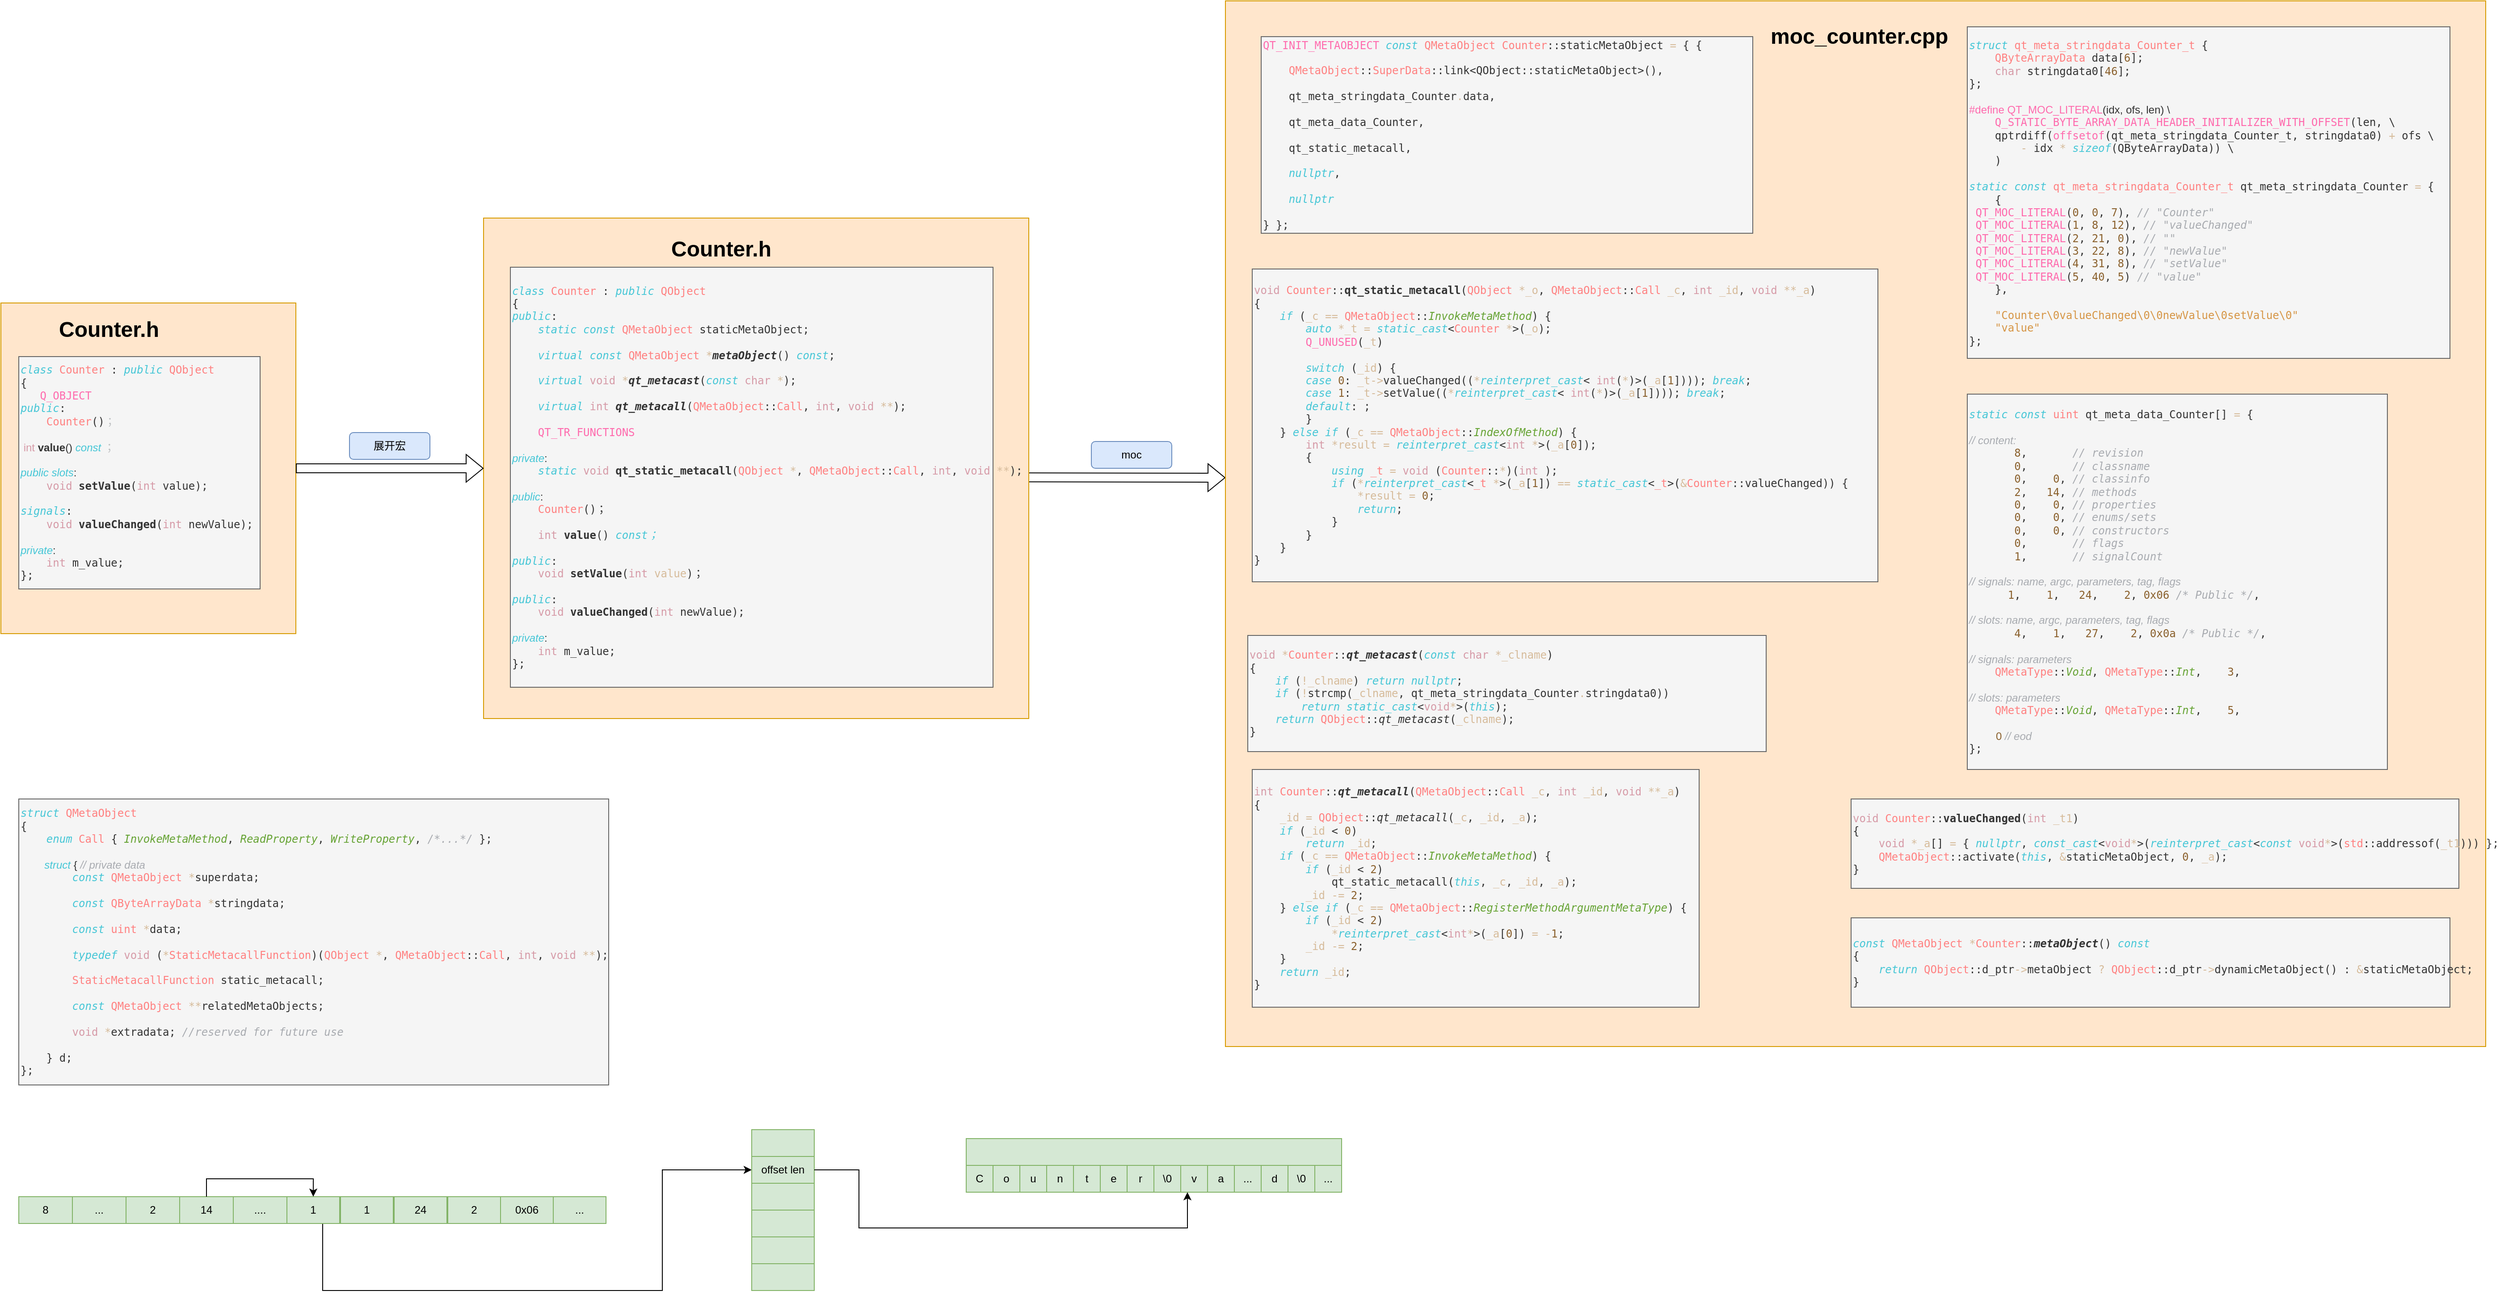 <mxfile version="16.1.0" type="github">
  <diagram id="pQsoJfz3YJzrk_rftE3r" name="Page-1">
    <mxGraphModel dx="1483" dy="3119" grid="1" gridSize="10" guides="1" tooltips="1" connect="1" arrows="1" fold="1" page="1" pageScale="1" pageWidth="827" pageHeight="1169" math="0" shadow="0">
      <root>
        <mxCell id="0" />
        <mxCell id="1" parent="0" />
        <mxCell id="SQ4FsBicLCbHLQmC9l4r-21" style="rounded=0;orthogonalLoop=1;jettySize=auto;html=1;exitX=1;exitY=0.5;exitDx=0;exitDy=0;shape=flexArrow;entryX=0;entryY=0.456;entryDx=0;entryDy=0;entryPerimeter=0;" parent="1" source="SQ4FsBicLCbHLQmC9l4r-7" target="SQ4FsBicLCbHLQmC9l4r-19" edge="1">
          <mxGeometry relative="1" as="geometry">
            <mxPoint x="1310" y="-1330" as="targetPoint" />
          </mxGeometry>
        </mxCell>
        <mxCell id="SQ4FsBicLCbHLQmC9l4r-23" value="" style="group" parent="1" vertex="1" connectable="0">
          <mxGeometry x="1400" y="-1753" width="1410" height="1170" as="geometry" />
        </mxCell>
        <mxCell id="SQ4FsBicLCbHLQmC9l4r-25" value="" style="group" parent="SQ4FsBicLCbHLQmC9l4r-23" vertex="1" connectable="0">
          <mxGeometry y="-110" width="1410" height="1170" as="geometry" />
        </mxCell>
        <mxCell id="SQ4FsBicLCbHLQmC9l4r-19" value="" style="rounded=0;whiteSpace=wrap;html=1;fillColor=#ffe6cc;strokeColor=#d79b00;" parent="SQ4FsBicLCbHLQmC9l4r-25" vertex="1">
          <mxGeometry width="1410" height="1170" as="geometry" />
        </mxCell>
        <mxCell id="SQ4FsBicLCbHLQmC9l4r-11" value="&lt;pre style=&quot;margin-top: 0px ; margin-bottom: 0px&quot;&gt;&lt;span style=&quot;color: #ff6aad&quot;&gt;QT_INIT_METAOBJECT&lt;/span&gt;&lt;span style=&quot;color: #bec0c2&quot;&gt; &lt;/span&gt;&lt;span style=&quot;font-style: italic ; color: #45c6d6&quot;&gt;const&lt;/span&gt;&lt;span style=&quot;color: #bec0c2&quot;&gt; &lt;/span&gt;&lt;span style=&quot;color: #ff8080&quot;&gt;QMetaObject&lt;/span&gt;&lt;span style=&quot;color: #bec0c2&quot;&gt; &lt;/span&gt;&lt;span style=&quot;color: #ff8080&quot;&gt;Counter&lt;/span&gt;::staticMetaObject&lt;span style=&quot;color: #bec0c2&quot;&gt; &lt;/span&gt;&lt;span style=&quot;color: #d6bb9a&quot;&gt;=&lt;/span&gt;&lt;span style=&quot;color: #bec0c2&quot;&gt; &lt;/span&gt;{&lt;span style=&quot;color: #bec0c2&quot;&gt; &lt;/span&gt;{&lt;/pre&gt;&lt;br&gt;&lt;pre style=&quot;margin-top: 0px ; margin-bottom: 0px&quot;&gt;&lt;span style=&quot;color: #bec0c2&quot;&gt;    &lt;/span&gt;&lt;span style=&quot;color: #ff8080&quot;&gt;QMetaObject&lt;/span&gt;::&lt;span style=&quot;color: #ff8080&quot;&gt;SuperData&lt;/span&gt;::link&amp;lt;QObject::staticMetaObject&amp;gt;(),&lt;/pre&gt;&lt;br&gt;&lt;pre style=&quot;margin-top: 0px ; margin-bottom: 0px&quot;&gt;&lt;span style=&quot;color: #bec0c2&quot;&gt;    &lt;/span&gt;qt_meta_stringdata_Counter&lt;span style=&quot;color: #d6bb9a&quot;&gt;.&lt;/span&gt;data,&lt;/pre&gt;&lt;br&gt;&lt;pre style=&quot;margin-top: 0px ; margin-bottom: 0px&quot;&gt;&lt;span style=&quot;color: #bec0c2&quot;&gt;    &lt;/span&gt;qt_meta_data_Counter,&lt;/pre&gt;&lt;br&gt;&lt;pre style=&quot;margin-top: 0px ; margin-bottom: 0px&quot;&gt;&lt;span style=&quot;color: #bec0c2&quot;&gt;    &lt;/span&gt;qt_static_metacall,&lt;/pre&gt;&lt;br&gt;&lt;pre style=&quot;margin-top: 0px ; margin-bottom: 0px&quot;&gt;&lt;span style=&quot;color: #bec0c2&quot;&gt;    &lt;/span&gt;&lt;span style=&quot;font-style: italic ; color: #45c6d6&quot;&gt;nullptr&lt;/span&gt;,&lt;/pre&gt;&lt;br&gt;&lt;pre style=&quot;margin-top: 0px ; margin-bottom: 0px&quot;&gt;&lt;span style=&quot;color: #bec0c2&quot;&gt;    &lt;/span&gt;&lt;span style=&quot;font-style: italic ; color: #45c6d6&quot;&gt;nullptr&lt;/span&gt;&lt;/pre&gt;&lt;br&gt;&lt;pre style=&quot;margin-top: 0px ; margin-bottom: 0px&quot;&gt;}&lt;span style=&quot;color: #bec0c2&quot;&gt; &lt;/span&gt;};&lt;/pre&gt;" style="text;html=1;strokeColor=#666666;fillColor=#f5f5f5;align=left;verticalAlign=middle;whiteSpace=wrap;rounded=0;fontColor=#333333;" parent="SQ4FsBicLCbHLQmC9l4r-25" vertex="1">
          <mxGeometry x="40" y="40" width="550" height="220" as="geometry" />
        </mxCell>
        <mxCell id="SQ4FsBicLCbHLQmC9l4r-12" value="&lt;pre style=&quot;margin-top: 0px ; margin-bottom: 0px&quot;&gt;&lt;pre style=&quot;margin-top: 0px ; margin-bottom: 0px&quot;&gt;&lt;span style=&quot;font-style: italic ; color: #45c6d6&quot;&gt;struct&lt;/span&gt;&lt;span style=&quot;color: #bec0c2&quot;&gt; &lt;/span&gt;&lt;span style=&quot;color: #ff8080&quot;&gt;qt_meta_stringdata_Counter_t&lt;/span&gt;&lt;span style=&quot;color: #bec0c2&quot;&gt; &lt;/span&gt;{&lt;/pre&gt;&lt;pre style=&quot;margin-top: 0px ; margin-bottom: 0px&quot;&gt;&lt;span style=&quot;color: #bec0c2&quot;&gt;    &lt;/span&gt;&lt;span style=&quot;color: #ff8080&quot;&gt;QByteArrayData&lt;/span&gt;&lt;span style=&quot;color: #bec0c2&quot;&gt; &lt;/span&gt;data[&lt;span style=&quot;color: #8a602c&quot;&gt;6&lt;/span&gt;];&lt;/pre&gt;&lt;pre style=&quot;margin-top: 0px ; margin-bottom: 0px&quot;&gt;&lt;span style=&quot;color: #bec0c2&quot;&gt;    &lt;/span&gt;&lt;span style=&quot;color: #d69aa7&quot;&gt;char&lt;/span&gt;&lt;span style=&quot;color: #bec0c2&quot;&gt; &lt;/span&gt;stringdata0[&lt;span style=&quot;color: #8a602c&quot;&gt;46&lt;/span&gt;];&lt;/pre&gt;&lt;pre style=&quot;margin-top: 0px ; margin-bottom: 0px&quot;&gt;};&lt;/pre&gt;&lt;pre style=&quot;margin-top: 0px ; margin-bottom: 0px&quot;&gt;&lt;br&gt;&lt;/pre&gt;&lt;pre style=&quot;margin-top: 0px ; margin-bottom: 0px&quot;&gt;&lt;span style=&quot;font-family: &amp;#34;helvetica&amp;#34; ; white-space: normal ; color: rgb(255 , 106 , 173)&quot;&gt;#define&lt;/span&gt;&lt;span style=&quot;font-family: &amp;#34;helvetica&amp;#34; ; white-space: normal ; color: rgb(190 , 192 , 194)&quot;&gt; &lt;/span&gt;&lt;span style=&quot;font-family: &amp;#34;helvetica&amp;#34; ; white-space: normal ; color: rgb(255 , 106 , 173)&quot;&gt;QT_MOC_LITERAL&lt;/span&gt;&lt;span style=&quot;font-family: &amp;#34;helvetica&amp;#34; ; white-space: normal&quot;&gt;(idx,&lt;/span&gt;&lt;span style=&quot;font-family: &amp;#34;helvetica&amp;#34; ; white-space: normal ; color: rgb(190 , 192 , 194)&quot;&gt; &lt;/span&gt;&lt;span style=&quot;font-family: &amp;#34;helvetica&amp;#34; ; white-space: normal&quot;&gt;ofs,&lt;/span&gt;&lt;span style=&quot;font-family: &amp;#34;helvetica&amp;#34; ; white-space: normal ; color: rgb(190 , 192 , 194)&quot;&gt; &lt;/span&gt;&lt;span style=&quot;font-family: &amp;#34;helvetica&amp;#34; ; white-space: normal&quot;&gt;len)&lt;/span&gt;&lt;span style=&quot;font-family: &amp;#34;helvetica&amp;#34; ; white-space: normal ; color: rgb(190 , 192 , 194)&quot;&gt; &lt;/span&gt;&lt;span style=&quot;font-family: &amp;#34;helvetica&amp;#34; ; white-space: normal&quot;&gt;\&lt;/span&gt;&lt;br&gt;&lt;/pre&gt;&lt;pre style=&quot;margin-top: 0px ; margin-bottom: 0px&quot;&gt;&lt;pre style=&quot;margin-top: 0px ; margin-bottom: 0px&quot;&gt;&lt;span style=&quot;color: #bec0c2&quot;&gt;    &lt;/span&gt;&lt;span style=&quot;color: #ff6aad&quot;&gt;Q_STATIC_BYTE_ARRAY_DATA_HEADER_INITIALIZER_WITH_OFFSET&lt;/span&gt;(len,&lt;span style=&quot;color: #bec0c2&quot;&gt; &lt;/span&gt;\&lt;/pre&gt;&lt;pre style=&quot;margin-top: 0px ; margin-bottom: 0px&quot;&gt;&lt;span style=&quot;color: #bec0c2&quot;&gt;    &lt;/span&gt;qptrdiff(&lt;span style=&quot;color: #ff6aad&quot;&gt;offsetof&lt;/span&gt;(qt_meta_stringdata_Counter_t,&lt;span style=&quot;color: #bec0c2&quot;&gt; &lt;/span&gt;stringdata0)&lt;span style=&quot;color: #bec0c2&quot;&gt; &lt;/span&gt;&lt;span style=&quot;color: #d6bb9a&quot;&gt;+&lt;/span&gt;&lt;span style=&quot;color: #bec0c2&quot;&gt; &lt;/span&gt;ofs&lt;span style=&quot;color: #bec0c2&quot;&gt; &lt;/span&gt;\&lt;/pre&gt;&lt;pre style=&quot;margin-top: 0px ; margin-bottom: 0px&quot;&gt;&lt;span style=&quot;color: #bec0c2&quot;&gt;        &lt;/span&gt;&lt;span style=&quot;color: #d6bb9a&quot;&gt;-&lt;/span&gt;&lt;span style=&quot;color: #bec0c2&quot;&gt; &lt;/span&gt;idx&lt;span style=&quot;color: #bec0c2&quot;&gt; &lt;/span&gt;&lt;span style=&quot;color: #d6bb9a&quot;&gt;*&lt;/span&gt;&lt;span style=&quot;color: #bec0c2&quot;&gt; &lt;/span&gt;&lt;span style=&quot;font-style: italic ; color: #45c6d6&quot;&gt;sizeof&lt;/span&gt;(QByteArrayData))&lt;span style=&quot;color: #bec0c2&quot;&gt; &lt;/span&gt;\&lt;/pre&gt;&lt;pre style=&quot;margin-top: 0px ; margin-bottom: 0px&quot;&gt;&lt;span style=&quot;color: #bec0c2&quot;&gt;    &lt;/span&gt;)&lt;/pre&gt;&lt;/pre&gt;&lt;/pre&gt;&lt;pre style=&quot;margin-top: 0px ; margin-bottom: 0px&quot;&gt;&lt;span style=&quot;font-style: italic ; color: #45c6d6&quot;&gt;&lt;br&gt;&lt;/span&gt;&lt;/pre&gt;&lt;pre style=&quot;margin-top: 0px ; margin-bottom: 0px&quot;&gt;&lt;span style=&quot;font-style: italic ; color: #45c6d6&quot;&gt;static&lt;/span&gt;&lt;span style=&quot;color: #bec0c2&quot;&gt; &lt;/span&gt;&lt;span style=&quot;font-style: italic ; color: #45c6d6&quot;&gt;const&lt;/span&gt;&lt;span style=&quot;color: #bec0c2&quot;&gt; &lt;/span&gt;&lt;span style=&quot;color: #ff8080&quot;&gt;qt_meta_stringdata_Counter_t&lt;/span&gt;&lt;span style=&quot;color: #bec0c2&quot;&gt; &lt;/span&gt;qt_meta_stringdata_Counter&lt;span style=&quot;color: #bec0c2&quot;&gt; &lt;/span&gt;&lt;span style=&quot;color: #d6bb9a&quot;&gt;=&lt;/span&gt;&lt;span style=&quot;color: #bec0c2&quot;&gt; &lt;/span&gt;{&lt;/pre&gt;&lt;pre style=&quot;margin-top: 0px ; margin-bottom: 0px&quot;&gt;    {&lt;/pre&gt;&lt;pre style=&quot;margin-top: 0px ; margin-bottom: 0px&quot;&gt;&lt;span style=&quot;color: #ff6aad&quot;&gt;&lt;span&gt; &lt;/span&gt;QT_MOC_LITERAL&lt;/span&gt;(&lt;span style=&quot;color: #8a602c&quot;&gt;0&lt;/span&gt;,&lt;span style=&quot;color: #bec0c2&quot;&gt; &lt;/span&gt;&lt;span style=&quot;color: #8a602c&quot;&gt;0&lt;/span&gt;,&lt;span style=&quot;color: #bec0c2&quot;&gt; &lt;/span&gt;&lt;span style=&quot;color: #8a602c&quot;&gt;7&lt;/span&gt;),&lt;span style=&quot;color: #bec0c2&quot;&gt; &lt;/span&gt;&lt;span style=&quot;font-style: italic ; color: #a8abb0&quot;&gt;//&lt;/span&gt;&lt;span style=&quot;color: #bec0c2&quot;&gt; &lt;/span&gt;&lt;span style=&quot;font-style: italic ; color: #a8abb0&quot;&gt;&quot;Counter&quot;&lt;/span&gt;&lt;/pre&gt;&lt;pre style=&quot;margin-top: 0px ; margin-bottom: 0px&quot;&gt;&lt;span style=&quot;color: #ff6aad&quot;&gt;&lt;span&gt; &lt;/span&gt;QT_MOC_LITERAL&lt;/span&gt;(&lt;span style=&quot;color: #8a602c&quot;&gt;1&lt;/span&gt;,&lt;span style=&quot;color: #bec0c2&quot;&gt; &lt;/span&gt;&lt;span style=&quot;color: #8a602c&quot;&gt;8&lt;/span&gt;,&lt;span style=&quot;color: #bec0c2&quot;&gt; &lt;/span&gt;&lt;span style=&quot;color: #8a602c&quot;&gt;12&lt;/span&gt;),&lt;span style=&quot;color: #bec0c2&quot;&gt; &lt;/span&gt;&lt;span style=&quot;font-style: italic ; color: #a8abb0&quot;&gt;//&lt;/span&gt;&lt;span style=&quot;color: #bec0c2&quot;&gt; &lt;/span&gt;&lt;span style=&quot;font-style: italic ; color: #a8abb0&quot;&gt;&quot;valueChanged&quot;&lt;/span&gt;&lt;/pre&gt;&lt;pre style=&quot;margin-top: 0px ; margin-bottom: 0px&quot;&gt;&lt;span style=&quot;color: #ff6aad&quot;&gt;&lt;span&gt; &lt;/span&gt;QT_MOC_LITERAL&lt;/span&gt;(&lt;span style=&quot;color: #8a602c&quot;&gt;2&lt;/span&gt;,&lt;span style=&quot;color: #bec0c2&quot;&gt; &lt;/span&gt;&lt;span style=&quot;color: #8a602c&quot;&gt;21&lt;/span&gt;,&lt;span style=&quot;color: #bec0c2&quot;&gt; &lt;/span&gt;&lt;span style=&quot;color: #8a602c&quot;&gt;0&lt;/span&gt;),&lt;span style=&quot;color: #bec0c2&quot;&gt; &lt;/span&gt;&lt;span style=&quot;font-style: italic ; color: #a8abb0&quot;&gt;//&lt;/span&gt;&lt;span style=&quot;color: #bec0c2&quot;&gt; &lt;/span&gt;&lt;span style=&quot;font-style: italic ; color: #a8abb0&quot;&gt;&quot;&quot;&lt;/span&gt;&lt;/pre&gt;&lt;pre style=&quot;margin-top: 0px ; margin-bottom: 0px&quot;&gt;&lt;span style=&quot;color: #ff6aad&quot;&gt;&lt;span&gt; &lt;/span&gt;QT_MOC_LITERAL&lt;/span&gt;(&lt;span style=&quot;color: #8a602c&quot;&gt;3&lt;/span&gt;,&lt;span style=&quot;color: #bec0c2&quot;&gt; &lt;/span&gt;&lt;span style=&quot;color: #8a602c&quot;&gt;22&lt;/span&gt;,&lt;span style=&quot;color: #bec0c2&quot;&gt; &lt;/span&gt;&lt;span style=&quot;color: #8a602c&quot;&gt;8&lt;/span&gt;),&lt;span style=&quot;color: #bec0c2&quot;&gt; &lt;/span&gt;&lt;span style=&quot;font-style: italic ; color: #a8abb0&quot;&gt;//&lt;/span&gt;&lt;span style=&quot;color: #bec0c2&quot;&gt; &lt;/span&gt;&lt;span style=&quot;font-style: italic ; color: #a8abb0&quot;&gt;&quot;newValue&quot;&lt;/span&gt;&lt;/pre&gt;&lt;pre style=&quot;margin-top: 0px ; margin-bottom: 0px&quot;&gt;&lt;span style=&quot;color: #ff6aad&quot;&gt;&lt;span&gt; &lt;/span&gt;QT_MOC_LITERAL&lt;/span&gt;(&lt;span style=&quot;color: #8a602c&quot;&gt;4&lt;/span&gt;,&lt;span style=&quot;color: #bec0c2&quot;&gt; &lt;/span&gt;&lt;span style=&quot;color: #8a602c&quot;&gt;31&lt;/span&gt;,&lt;span style=&quot;color: #bec0c2&quot;&gt; &lt;/span&gt;&lt;span style=&quot;color: #8a602c&quot;&gt;8&lt;/span&gt;),&lt;span style=&quot;color: #bec0c2&quot;&gt; &lt;/span&gt;&lt;span style=&quot;font-style: italic ; color: #a8abb0&quot;&gt;//&lt;/span&gt;&lt;span style=&quot;color: #bec0c2&quot;&gt; &lt;/span&gt;&lt;span style=&quot;font-style: italic ; color: #a8abb0&quot;&gt;&quot;setValue&quot;&lt;/span&gt;&lt;/pre&gt;&lt;pre style=&quot;margin-top: 0px ; margin-bottom: 0px&quot;&gt;&lt;span style=&quot;color: #ff6aad&quot;&gt;&lt;span&gt; &lt;/span&gt;QT_MOC_LITERAL&lt;/span&gt;(&lt;span style=&quot;color: #8a602c&quot;&gt;5&lt;/span&gt;,&lt;span style=&quot;color: #bec0c2&quot;&gt; &lt;/span&gt;&lt;span style=&quot;color: #8a602c&quot;&gt;40&lt;/span&gt;,&lt;span style=&quot;color: #bec0c2&quot;&gt; &lt;/span&gt;&lt;span style=&quot;color: #8a602c&quot;&gt;5&lt;/span&gt;)&lt;span style=&quot;color: #bec0c2&quot;&gt; &lt;/span&gt;&lt;span style=&quot;font-style: italic ; color: #a8abb0&quot;&gt;//&lt;/span&gt;&lt;span style=&quot;color: #bec0c2&quot;&gt; &lt;/span&gt;&lt;span style=&quot;font-style: italic ; color: #a8abb0&quot;&gt;&quot;value&quot;&lt;/span&gt;&lt;/pre&gt;&lt;pre style=&quot;margin-top: 0px ; margin-bottom: 0px&quot;&gt;    },&lt;/pre&gt;&lt;br&gt;&lt;pre style=&quot;margin-top: 0px ; margin-bottom: 0px&quot;&gt;&lt;span style=&quot;color: #bec0c2&quot;&gt;    &lt;/span&gt;&lt;span style=&quot;color: #d69545&quot;&gt;&quot;Counter\0valueChanged\0\0newValue\0setValue\0&quot;&lt;/span&gt;&lt;/pre&gt;&lt;pre style=&quot;margin-top: 0px ; margin-bottom: 0px&quot;&gt;&lt;span style=&quot;color: #bec0c2&quot;&gt;    &lt;/span&gt;&lt;span style=&quot;color: #d69545&quot;&gt;&quot;value&quot;&lt;/span&gt;&lt;/pre&gt;&lt;pre style=&quot;margin-top: 0px ; margin-bottom: 0px&quot;&gt;};&lt;/pre&gt;" style="text;html=1;strokeColor=#666666;fillColor=#f5f5f5;align=left;verticalAlign=middle;whiteSpace=wrap;rounded=0;fontColor=#333333;" parent="SQ4FsBicLCbHLQmC9l4r-25" vertex="1">
          <mxGeometry x="830" y="29" width="540" height="371" as="geometry" />
        </mxCell>
        <mxCell id="SQ4FsBicLCbHLQmC9l4r-13" value="&lt;pre style=&quot;margin-top: 0px ; margin-bottom: 0px&quot;&gt;&lt;span style=&quot;font-style: italic ; color: #45c6d6&quot;&gt;static&lt;/span&gt;&lt;span style=&quot;color: #bec0c2&quot;&gt; &lt;/span&gt;&lt;span style=&quot;font-style: italic ; color: #45c6d6&quot;&gt;const&lt;/span&gt;&lt;span style=&quot;color: #bec0c2&quot;&gt; &lt;/span&gt;&lt;span style=&quot;color: #ff8080&quot;&gt;uint&lt;/span&gt;&lt;span style=&quot;color: #bec0c2&quot;&gt; &lt;/span&gt;qt_meta_data_Counter[]&lt;span style=&quot;color: #bec0c2&quot;&gt; &lt;/span&gt;&lt;span style=&quot;color: #d6bb9a&quot;&gt;=&lt;/span&gt;&lt;span style=&quot;color: #bec0c2&quot;&gt; &lt;/span&gt;{&lt;/pre&gt;&lt;pre style=&quot;margin-top: 0px ; margin-bottom: 0px&quot;&gt;&lt;span style=&quot;font-family: &amp;#34;helvetica&amp;#34; ; white-space: normal ; font-style: italic ; color: rgb(168 , 171 , 176)&quot;&gt;&lt;br&gt;&lt;/span&gt;&lt;/pre&gt;&lt;pre style=&quot;margin-top: 0px ; margin-bottom: 0px&quot;&gt;&lt;span style=&quot;font-family: &amp;#34;helvetica&amp;#34; ; white-space: normal ; font-style: italic ; color: rgb(168 , 171 , 176)&quot;&gt;//&lt;/span&gt;&lt;span style=&quot;font-family: &amp;#34;helvetica&amp;#34; ; white-space: normal ; color: rgb(190 , 192 , 194)&quot;&gt; &lt;/span&gt;&lt;span style=&quot;font-family: &amp;#34;helvetica&amp;#34; ; white-space: normal ; font-style: italic ; color: rgb(168 , 171 , 176)&quot;&gt;content:&lt;/span&gt;&lt;/pre&gt;&lt;pre style=&quot;margin-top: 0px ; margin-bottom: 0px&quot;&gt;&lt;span style=&quot;color: #bec0c2&quot;&gt;       &lt;/span&gt;&lt;span style=&quot;color: #8a602c&quot;&gt;8&lt;/span&gt;,&lt;span style=&quot;color: #bec0c2&quot;&gt;       &lt;/span&gt;&lt;span style=&quot;font-style: italic ; color: #a8abb0&quot;&gt;//&lt;/span&gt;&lt;span style=&quot;color: #bec0c2&quot;&gt; &lt;/span&gt;&lt;span style=&quot;font-style: italic ; color: #a8abb0&quot;&gt;revision&lt;/span&gt;&lt;/pre&gt;&lt;pre style=&quot;margin-top: 0px ; margin-bottom: 0px&quot;&gt;&lt;span style=&quot;color: #bec0c2&quot;&gt;       &lt;/span&gt;&lt;span style=&quot;color: #8a602c&quot;&gt;0&lt;/span&gt;,&lt;span style=&quot;color: #bec0c2&quot;&gt;       &lt;/span&gt;&lt;span style=&quot;font-style: italic ; color: #a8abb0&quot;&gt;//&lt;/span&gt;&lt;span style=&quot;color: #bec0c2&quot;&gt; &lt;/span&gt;&lt;span style=&quot;font-style: italic ; color: #a8abb0&quot;&gt;classname&lt;/span&gt;&lt;/pre&gt;&lt;pre style=&quot;margin-top: 0px ; margin-bottom: 0px&quot;&gt;&lt;span style=&quot;color: #bec0c2&quot;&gt;       &lt;/span&gt;&lt;span style=&quot;color: #8a602c&quot;&gt;0&lt;/span&gt;,&lt;span style=&quot;color: #bec0c2&quot;&gt;    &lt;/span&gt;&lt;span style=&quot;color: #8a602c&quot;&gt;0&lt;/span&gt;,&lt;span style=&quot;color: #bec0c2&quot;&gt; &lt;/span&gt;&lt;span style=&quot;font-style: italic ; color: #a8abb0&quot;&gt;//&lt;/span&gt;&lt;span style=&quot;color: #bec0c2&quot;&gt; &lt;/span&gt;&lt;span style=&quot;font-style: italic ; color: #a8abb0&quot;&gt;classinfo&lt;/span&gt;&lt;/pre&gt;&lt;pre style=&quot;margin-top: 0px ; margin-bottom: 0px&quot;&gt;&lt;span style=&quot;color: #bec0c2&quot;&gt;       &lt;/span&gt;&lt;span style=&quot;color: #8a602c&quot;&gt;2&lt;/span&gt;,&lt;span style=&quot;color: #bec0c2&quot;&gt;   &lt;/span&gt;&lt;span style=&quot;color: #8a602c&quot;&gt;14&lt;/span&gt;,&lt;span style=&quot;color: #bec0c2&quot;&gt; &lt;/span&gt;&lt;span style=&quot;font-style: italic ; color: #a8abb0&quot;&gt;//&lt;/span&gt;&lt;span style=&quot;color: #bec0c2&quot;&gt; &lt;/span&gt;&lt;span style=&quot;font-style: italic ; color: #a8abb0&quot;&gt;methods&lt;/span&gt;&lt;/pre&gt;&lt;pre style=&quot;margin-top: 0px ; margin-bottom: 0px&quot;&gt;&lt;span style=&quot;color: #bec0c2&quot;&gt;       &lt;/span&gt;&lt;span style=&quot;color: #8a602c&quot;&gt;0&lt;/span&gt;,&lt;span style=&quot;color: #bec0c2&quot;&gt;    &lt;/span&gt;&lt;span style=&quot;color: #8a602c&quot;&gt;0&lt;/span&gt;,&lt;span style=&quot;color: #bec0c2&quot;&gt; &lt;/span&gt;&lt;span style=&quot;font-style: italic ; color: #a8abb0&quot;&gt;//&lt;/span&gt;&lt;span style=&quot;color: #bec0c2&quot;&gt; &lt;/span&gt;&lt;span style=&quot;font-style: italic ; color: #a8abb0&quot;&gt;properties&lt;/span&gt;&lt;/pre&gt;&lt;pre style=&quot;margin-top: 0px ; margin-bottom: 0px&quot;&gt;&lt;span style=&quot;color: #bec0c2&quot;&gt;       &lt;/span&gt;&lt;span style=&quot;color: #8a602c&quot;&gt;0&lt;/span&gt;,&lt;span style=&quot;color: #bec0c2&quot;&gt;    &lt;/span&gt;&lt;span style=&quot;color: #8a602c&quot;&gt;0&lt;/span&gt;,&lt;span style=&quot;color: #bec0c2&quot;&gt; &lt;/span&gt;&lt;span style=&quot;font-style: italic ; color: #a8abb0&quot;&gt;//&lt;/span&gt;&lt;span style=&quot;color: #bec0c2&quot;&gt; &lt;/span&gt;&lt;span style=&quot;font-style: italic ; color: #a8abb0&quot;&gt;enums/sets&lt;/span&gt;&lt;/pre&gt;&lt;pre style=&quot;margin-top: 0px ; margin-bottom: 0px&quot;&gt;&lt;span style=&quot;color: #bec0c2&quot;&gt;       &lt;/span&gt;&lt;span style=&quot;color: #8a602c&quot;&gt;0&lt;/span&gt;,&lt;span style=&quot;color: #bec0c2&quot;&gt;    &lt;/span&gt;&lt;span style=&quot;color: #8a602c&quot;&gt;0&lt;/span&gt;,&lt;span style=&quot;color: #bec0c2&quot;&gt; &lt;/span&gt;&lt;span style=&quot;font-style: italic ; color: #a8abb0&quot;&gt;//&lt;/span&gt;&lt;span style=&quot;color: #bec0c2&quot;&gt; &lt;/span&gt;&lt;span style=&quot;font-style: italic ; color: #a8abb0&quot;&gt;constructors&lt;/span&gt;&lt;/pre&gt;&lt;pre style=&quot;margin-top: 0px ; margin-bottom: 0px&quot;&gt;&lt;span style=&quot;color: #bec0c2&quot;&gt;       &lt;/span&gt;&lt;span style=&quot;color: #8a602c&quot;&gt;0&lt;/span&gt;,&lt;span style=&quot;color: #bec0c2&quot;&gt;       &lt;/span&gt;&lt;span style=&quot;font-style: italic ; color: #a8abb0&quot;&gt;//&lt;/span&gt;&lt;span style=&quot;color: #bec0c2&quot;&gt; &lt;/span&gt;&lt;span style=&quot;font-style: italic ; color: #a8abb0&quot;&gt;flags&lt;/span&gt;&lt;/pre&gt;&lt;pre style=&quot;margin-top: 0px ; margin-bottom: 0px&quot;&gt;&lt;span style=&quot;color: #bec0c2&quot;&gt;       &lt;/span&gt;&lt;span style=&quot;color: #8a602c&quot;&gt;1&lt;/span&gt;,&lt;span style=&quot;color: #bec0c2&quot;&gt;       &lt;/span&gt;&lt;span style=&quot;font-style: italic ; color: #a8abb0&quot;&gt;//&lt;/span&gt;&lt;span style=&quot;color: #bec0c2&quot;&gt; &lt;/span&gt;&lt;span style=&quot;font-style: italic ; color: #a8abb0&quot;&gt;signalCount&lt;/span&gt;&lt;/pre&gt;&lt;br&gt;&lt;pre style=&quot;margin-top: 0px ; margin-bottom: 0px&quot;&gt;&lt;span style=&quot;font-family: &amp;#34;helvetica&amp;#34; ; white-space: normal ; font-style: italic ; color: rgb(168 , 171 , 176)&quot;&gt;//&lt;/span&gt;&lt;span style=&quot;font-family: &amp;#34;helvetica&amp;#34; ; white-space: normal ; color: rgb(190 , 192 , 194)&quot;&gt; &lt;/span&gt;&lt;span style=&quot;font-family: &amp;#34;helvetica&amp;#34; ; white-space: normal ; font-style: italic ; color: rgb(168 , 171 , 176)&quot;&gt;signals:&lt;/span&gt;&lt;span style=&quot;font-family: &amp;#34;helvetica&amp;#34; ; white-space: normal ; color: rgb(190 , 192 , 194)&quot;&gt; &lt;/span&gt;&lt;span style=&quot;font-family: &amp;#34;helvetica&amp;#34; ; white-space: normal ; font-style: italic ; color: rgb(168 , 171 , 176)&quot;&gt;name,&lt;/span&gt;&lt;span style=&quot;font-family: &amp;#34;helvetica&amp;#34; ; white-space: normal ; color: rgb(190 , 192 , 194)&quot;&gt; &lt;/span&gt;&lt;span style=&quot;font-family: &amp;#34;helvetica&amp;#34; ; white-space: normal ; font-style: italic ; color: rgb(168 , 171 , 176)&quot;&gt;argc,&lt;/span&gt;&lt;span style=&quot;font-family: &amp;#34;helvetica&amp;#34; ; white-space: normal ; color: rgb(190 , 192 , 194)&quot;&gt; &lt;/span&gt;&lt;span style=&quot;font-family: &amp;#34;helvetica&amp;#34; ; white-space: normal ; font-style: italic ; color: rgb(168 , 171 , 176)&quot;&gt;parameters,&lt;/span&gt;&lt;span style=&quot;font-family: &amp;#34;helvetica&amp;#34; ; white-space: normal ; color: rgb(190 , 192 , 194)&quot;&gt; &lt;/span&gt;&lt;span style=&quot;font-family: &amp;#34;helvetica&amp;#34; ; white-space: normal ; font-style: italic ; color: rgb(168 , 171 , 176)&quot;&gt;tag,&lt;/span&gt;&lt;span style=&quot;font-family: &amp;#34;helvetica&amp;#34; ; white-space: normal ; color: rgb(190 , 192 , 194)&quot;&gt; &lt;/span&gt;&lt;span style=&quot;font-family: &amp;#34;helvetica&amp;#34; ; white-space: normal ; font-style: italic ; color: rgb(168 , 171 , 176)&quot;&gt;flags&lt;/span&gt;&lt;br&gt;&lt;/pre&gt;&lt;pre style=&quot;margin-top: 0px ; margin-bottom: 0px&quot;&gt;&lt;span style=&quot;color: #bec0c2&quot;&gt;      &lt;/span&gt;&lt;span style=&quot;color: #8a602c&quot;&gt;1&lt;/span&gt;,&lt;span style=&quot;color: #bec0c2&quot;&gt;    &lt;/span&gt;&lt;span style=&quot;color: #8a602c&quot;&gt;1&lt;/span&gt;,&lt;span style=&quot;color: #bec0c2&quot;&gt;   &lt;/span&gt;&lt;span style=&quot;color: #8a602c&quot;&gt;24&lt;/span&gt;,&lt;span style=&quot;color: #bec0c2&quot;&gt;    &lt;/span&gt;&lt;span style=&quot;color: #8a602c&quot;&gt;2&lt;/span&gt;,&lt;span style=&quot;color: #bec0c2&quot;&gt; &lt;/span&gt;&lt;span style=&quot;color: #8a602c&quot;&gt;0x06&lt;/span&gt;&lt;span style=&quot;color: #bec0c2&quot;&gt; &lt;/span&gt;&lt;span style=&quot;font-style: italic ; color: #a8abb0&quot;&gt;/*&lt;/span&gt;&lt;span style=&quot;color: #bec0c2&quot;&gt; &lt;/span&gt;&lt;span style=&quot;font-style: italic ; color: #a8abb0&quot;&gt;Public&lt;/span&gt;&lt;span style=&quot;color: #bec0c2&quot;&gt; &lt;/span&gt;&lt;span style=&quot;font-style: italic ; color: #a8abb0&quot;&gt;*/&lt;/span&gt;,&lt;/pre&gt;&lt;br&gt;&lt;pre style=&quot;margin-top: 0px ; margin-bottom: 0px&quot;&gt;&lt;span style=&quot;font-family: &amp;#34;helvetica&amp;#34; ; white-space: normal ; color: rgb(190 , 192 , 194)&quot;&gt; &lt;/span&gt;&lt;span style=&quot;font-family: &amp;#34;helvetica&amp;#34; ; white-space: normal ; font-style: italic ; color: rgb(168 , 171 , 176)&quot;&gt;//&lt;/span&gt;&lt;span style=&quot;font-family: &amp;#34;helvetica&amp;#34; ; white-space: normal ; color: rgb(190 , 192 , 194)&quot;&gt; &lt;/span&gt;&lt;span style=&quot;font-family: &amp;#34;helvetica&amp;#34; ; white-space: normal ; font-style: italic ; color: rgb(168 , 171 , 176)&quot;&gt;slots:&lt;/span&gt;&lt;span style=&quot;font-family: &amp;#34;helvetica&amp;#34; ; white-space: normal ; color: rgb(190 , 192 , 194)&quot;&gt; &lt;/span&gt;&lt;span style=&quot;font-family: &amp;#34;helvetica&amp;#34; ; white-space: normal ; font-style: italic ; color: rgb(168 , 171 , 176)&quot;&gt;name,&lt;/span&gt;&lt;span style=&quot;font-family: &amp;#34;helvetica&amp;#34; ; white-space: normal ; color: rgb(190 , 192 , 194)&quot;&gt; &lt;/span&gt;&lt;span style=&quot;font-family: &amp;#34;helvetica&amp;#34; ; white-space: normal ; font-style: italic ; color: rgb(168 , 171 , 176)&quot;&gt;argc,&lt;/span&gt;&lt;span style=&quot;font-family: &amp;#34;helvetica&amp;#34; ; white-space: normal ; color: rgb(190 , 192 , 194)&quot;&gt; &lt;/span&gt;&lt;span style=&quot;font-family: &amp;#34;helvetica&amp;#34; ; white-space: normal ; font-style: italic ; color: rgb(168 , 171 , 176)&quot;&gt;parameters,&lt;/span&gt;&lt;span style=&quot;font-family: &amp;#34;helvetica&amp;#34; ; white-space: normal ; color: rgb(190 , 192 , 194)&quot;&gt; &lt;/span&gt;&lt;span style=&quot;font-family: &amp;#34;helvetica&amp;#34; ; white-space: normal ; font-style: italic ; color: rgb(168 , 171 , 176)&quot;&gt;tag,&lt;/span&gt;&lt;span style=&quot;font-family: &amp;#34;helvetica&amp;#34; ; white-space: normal ; color: rgb(190 , 192 , 194)&quot;&gt; &lt;/span&gt;&lt;span style=&quot;font-family: &amp;#34;helvetica&amp;#34; ; white-space: normal ; font-style: italic ; color: rgb(168 , 171 , 176)&quot;&gt;flags&lt;/span&gt;&lt;br&gt;&lt;/pre&gt;&lt;pre style=&quot;margin-top: 0px ; margin-bottom: 0px&quot;&gt;&lt;span style=&quot;color: #bec0c2&quot;&gt;       &lt;/span&gt;&lt;span style=&quot;color: #8a602c&quot;&gt;4&lt;/span&gt;,&lt;span style=&quot;color: #bec0c2&quot;&gt;    &lt;/span&gt;&lt;span style=&quot;color: #8a602c&quot;&gt;1&lt;/span&gt;,&lt;span style=&quot;color: #bec0c2&quot;&gt;   &lt;/span&gt;&lt;span style=&quot;color: #8a602c&quot;&gt;27&lt;/span&gt;,&lt;span style=&quot;color: #bec0c2&quot;&gt;    &lt;/span&gt;&lt;span style=&quot;color: #8a602c&quot;&gt;2&lt;/span&gt;,&lt;span style=&quot;color: #bec0c2&quot;&gt; &lt;/span&gt;&lt;span style=&quot;color: #8a602c&quot;&gt;0x0a&lt;/span&gt;&lt;span style=&quot;color: #bec0c2&quot;&gt; &lt;/span&gt;&lt;span style=&quot;font-style: italic ; color: #a8abb0&quot;&gt;/*&lt;/span&gt;&lt;span style=&quot;color: #bec0c2&quot;&gt; &lt;/span&gt;&lt;span style=&quot;font-style: italic ; color: #a8abb0&quot;&gt;Public&lt;/span&gt;&lt;span style=&quot;color: #bec0c2&quot;&gt; &lt;/span&gt;&lt;span style=&quot;font-style: italic ; color: #a8abb0&quot;&gt;*/&lt;/span&gt;,&lt;/pre&gt;&lt;br&gt;&lt;pre style=&quot;margin-top: 0px ; margin-bottom: 0px&quot;&gt;&lt;span style=&quot;font-family: &amp;#34;helvetica&amp;#34; ; white-space: normal ; color: rgb(190 , 192 , 194)&quot;&gt; &lt;/span&gt;&lt;span style=&quot;font-family: &amp;#34;helvetica&amp;#34; ; white-space: normal ; font-style: italic ; color: rgb(168 , 171 , 176)&quot;&gt;//&lt;/span&gt;&lt;span style=&quot;font-family: &amp;#34;helvetica&amp;#34; ; white-space: normal ; color: rgb(190 , 192 , 194)&quot;&gt; &lt;/span&gt;&lt;span style=&quot;font-family: &amp;#34;helvetica&amp;#34; ; white-space: normal ; font-style: italic ; color: rgb(168 , 171 , 176)&quot;&gt;signals:&lt;/span&gt;&lt;span style=&quot;font-family: &amp;#34;helvetica&amp;#34; ; white-space: normal ; color: rgb(190 , 192 , 194)&quot;&gt; &lt;/span&gt;&lt;span style=&quot;font-family: &amp;#34;helvetica&amp;#34; ; white-space: normal ; font-style: italic ; color: rgb(168 , 171 , 176)&quot;&gt;parameters&lt;/span&gt;&lt;br&gt;&lt;/pre&gt;&lt;pre style=&quot;margin-top: 0px ; margin-bottom: 0px&quot;&gt;&lt;span style=&quot;color: #bec0c2&quot;&gt;    &lt;/span&gt;&lt;span style=&quot;color: #ff8080&quot;&gt;QMetaType&lt;/span&gt;::&lt;span style=&quot;font-style: italic ; color: #66a334&quot;&gt;Void&lt;/span&gt;,&lt;span style=&quot;color: #bec0c2&quot;&gt; &lt;/span&gt;&lt;span style=&quot;color: #ff8080&quot;&gt;QMetaType&lt;/span&gt;::&lt;span style=&quot;font-style: italic ; color: #66a334&quot;&gt;Int&lt;/span&gt;,&lt;span style=&quot;color: #bec0c2&quot;&gt;    &lt;/span&gt;&lt;span style=&quot;color: #8a602c&quot;&gt;3&lt;/span&gt;,&lt;/pre&gt;&lt;br&gt;&lt;pre style=&quot;margin-top: 0px ; margin-bottom: 0px&quot;&gt;&lt;span style=&quot;font-family: &amp;#34;helvetica&amp;#34; ; white-space: normal ; color: rgb(190 , 192 , 194)&quot;&gt; &lt;/span&gt;&lt;span style=&quot;font-family: &amp;#34;helvetica&amp;#34; ; white-space: normal ; font-style: italic ; color: rgb(168 , 171 , 176)&quot;&gt;//&lt;/span&gt;&lt;span style=&quot;font-family: &amp;#34;helvetica&amp;#34; ; white-space: normal ; color: rgb(190 , 192 , 194)&quot;&gt; &lt;/span&gt;&lt;span style=&quot;font-family: &amp;#34;helvetica&amp;#34; ; white-space: normal ; font-style: italic ; color: rgb(168 , 171 , 176)&quot;&gt;slots:&lt;/span&gt;&lt;span style=&quot;font-family: &amp;#34;helvetica&amp;#34; ; white-space: normal ; color: rgb(190 , 192 , 194)&quot;&gt; &lt;/span&gt;&lt;span style=&quot;font-family: &amp;#34;helvetica&amp;#34; ; white-space: normal ; font-style: italic ; color: rgb(168 , 171 , 176)&quot;&gt;parameters&lt;/span&gt;&lt;br&gt;&lt;/pre&gt;&lt;pre style=&quot;margin-top: 0px ; margin-bottom: 0px&quot;&gt;&lt;span style=&quot;color: #bec0c2&quot;&gt;    &lt;/span&gt;&lt;span style=&quot;color: #ff8080&quot;&gt;QMetaType&lt;/span&gt;::&lt;span style=&quot;font-style: italic ; color: #66a334&quot;&gt;Void&lt;/span&gt;,&lt;span style=&quot;color: #bec0c2&quot;&gt; &lt;/span&gt;&lt;span style=&quot;color: #ff8080&quot;&gt;QMetaType&lt;/span&gt;::&lt;span style=&quot;font-style: italic ; color: #66a334&quot;&gt;Int&lt;/span&gt;,&lt;span style=&quot;color: #bec0c2&quot;&gt;    &lt;/span&gt;&lt;span style=&quot;color: #8a602c&quot;&gt;5&lt;/span&gt;,&lt;/pre&gt;&lt;pre style=&quot;margin-top: 0px ; margin-bottom: 0px&quot;&gt;&lt;span style=&quot;font-family: &amp;#34;helvetica&amp;#34; ; white-space: normal ; color: rgb(138 , 96 , 44)&quot;&gt;&amp;nbsp; &amp;nbsp; &amp;nbsp; &amp;nbsp;&amp;nbsp;&lt;/span&gt;&lt;/pre&gt;&lt;pre style=&quot;margin-top: 0px ; margin-bottom: 0px&quot;&gt;&lt;span style=&quot;font-family: &amp;#34;helvetica&amp;#34; ; white-space: normal ; color: rgb(138 , 96 , 44)&quot;&gt;&amp;nbsp; &amp;nbsp; &amp;nbsp; &amp;nbsp; &amp;nbsp;0&lt;/span&gt;&lt;span style=&quot;font-family: &amp;#34;helvetica&amp;#34; ; white-space: normal ; color: rgb(190 , 192 , 194)&quot;&gt;        &lt;/span&gt;&lt;span style=&quot;font-family: &amp;#34;helvetica&amp;#34; ; white-space: normal ; font-style: italic ; color: rgb(168 , 171 , 176)&quot;&gt;//&lt;/span&gt;&lt;span style=&quot;font-family: &amp;#34;helvetica&amp;#34; ; white-space: normal ; color: rgb(190 , 192 , 194)&quot;&gt; &lt;/span&gt;&lt;span style=&quot;font-family: &amp;#34;helvetica&amp;#34; ; white-space: normal ; font-style: italic ; color: rgb(168 , 171 , 176)&quot;&gt;eod&lt;/span&gt;&lt;br&gt;&lt;/pre&gt;&lt;pre style=&quot;margin-top: 0px ; margin-bottom: 0px&quot;&gt;};&lt;/pre&gt;" style="text;html=1;strokeColor=#666666;fillColor=#f5f5f5;align=left;verticalAlign=middle;whiteSpace=wrap;rounded=0;fontColor=#333333;" parent="SQ4FsBicLCbHLQmC9l4r-25" vertex="1">
          <mxGeometry x="830" y="440" width="470" height="420" as="geometry" />
        </mxCell>
        <mxCell id="SQ4FsBicLCbHLQmC9l4r-14" value="&lt;pre style=&quot;margin-top: 0px ; margin-bottom: 0px&quot;&gt;&lt;span style=&quot;color: #d69aa7&quot;&gt;void&lt;/span&gt;&lt;span style=&quot;color: #bec0c2&quot;&gt; &lt;/span&gt;&lt;span style=&quot;color: #ff8080&quot;&gt;Counter&lt;/span&gt;::&lt;span style=&quot;font-weight: 600&quot;&gt;qt_static_metacall&lt;/span&gt;(&lt;span style=&quot;color: #ff8080&quot;&gt;QObject&lt;/span&gt;&lt;span style=&quot;color: #bec0c2&quot;&gt; &lt;/span&gt;&lt;span style=&quot;color: #d6bb9a&quot;&gt;*&lt;/span&gt;&lt;span style=&quot;color: #d6bb9a&quot;&gt;_o&lt;/span&gt;,&lt;span style=&quot;color: #bec0c2&quot;&gt; &lt;/span&gt;&lt;span style=&quot;color: #ff8080&quot;&gt;QMetaObject&lt;/span&gt;::&lt;span style=&quot;color: #ff8080&quot;&gt;Call&lt;/span&gt;&lt;span style=&quot;color: #bec0c2&quot;&gt; &lt;/span&gt;&lt;span style=&quot;color: #d6bb9a&quot;&gt;_c&lt;/span&gt;,&lt;span style=&quot;color: #bec0c2&quot;&gt; &lt;/span&gt;&lt;span style=&quot;color: #d69aa7&quot;&gt;int&lt;/span&gt;&lt;span style=&quot;color: #bec0c2&quot;&gt; &lt;/span&gt;&lt;span style=&quot;color: #d6bb9a&quot;&gt;_id&lt;/span&gt;,&lt;span style=&quot;color: #bec0c2&quot;&gt; &lt;/span&gt;&lt;span style=&quot;color: #d69aa7&quot;&gt;void&lt;/span&gt;&lt;span style=&quot;color: #bec0c2&quot;&gt; &lt;/span&gt;&lt;span style=&quot;color: #d6bb9a&quot;&gt;**&lt;/span&gt;&lt;span style=&quot;color: #d6bb9a&quot;&gt;_a&lt;/span&gt;)&lt;/pre&gt;&lt;pre style=&quot;margin-top: 0px ; margin-bottom: 0px&quot;&gt;{&lt;/pre&gt;&lt;pre style=&quot;margin-top: 0px ; margin-bottom: 0px&quot;&gt;&lt;span style=&quot;color: #bec0c2&quot;&gt;    &lt;/span&gt;&lt;span style=&quot;font-style: italic ; color: #45c6d6&quot;&gt;if&lt;/span&gt;&lt;span style=&quot;color: #bec0c2&quot;&gt; &lt;/span&gt;(&lt;span style=&quot;color: #d6bb9a&quot;&gt;_c&lt;/span&gt;&lt;span style=&quot;color: #bec0c2&quot;&gt; &lt;/span&gt;&lt;span style=&quot;color: #d6bb9a&quot;&gt;==&lt;/span&gt;&lt;span style=&quot;color: #bec0c2&quot;&gt; &lt;/span&gt;&lt;span style=&quot;color: #ff8080&quot;&gt;QMetaObject&lt;/span&gt;::&lt;span style=&quot;font-style: italic ; color: #66a334&quot;&gt;InvokeMetaMethod&lt;/span&gt;)&lt;span style=&quot;color: #bec0c2&quot;&gt; &lt;/span&gt;{&lt;/pre&gt;&lt;pre style=&quot;margin-top: 0px ; margin-bottom: 0px&quot;&gt;&lt;span style=&quot;color: #bec0c2&quot;&gt;        &lt;/span&gt;&lt;span style=&quot;font-style: italic ; color: #45c6d6&quot;&gt;auto&lt;/span&gt;&lt;span style=&quot;color: #bec0c2&quot;&gt; &lt;/span&gt;&lt;span style=&quot;color: #d6bb9a&quot;&gt;*&lt;/span&gt;&lt;span style=&quot;color: #d6bb9a&quot;&gt;_t&lt;/span&gt;&lt;span style=&quot;color: #bec0c2&quot;&gt; &lt;/span&gt;&lt;span style=&quot;color: #d6bb9a&quot;&gt;=&lt;/span&gt;&lt;span style=&quot;color: #bec0c2&quot;&gt; &lt;/span&gt;&lt;span style=&quot;font-style: italic ; color: #45c6d6&quot;&gt;static_cast&lt;/span&gt;&amp;lt;&lt;span style=&quot;color: #ff8080&quot;&gt;Counter&lt;/span&gt;&lt;span style=&quot;color: #bec0c2&quot;&gt; &lt;/span&gt;&lt;span style=&quot;color: #d6bb9a&quot;&gt;*&lt;/span&gt;&amp;gt;(&lt;span style=&quot;color: #d6bb9a&quot;&gt;_o&lt;/span&gt;);&lt;/pre&gt;&lt;pre style=&quot;margin-top: 0px ; margin-bottom: 0px&quot;&gt;&lt;span style=&quot;color: #bec0c2&quot;&gt;        &lt;/span&gt;&lt;span style=&quot;color: #ff6aad&quot;&gt;Q_UNUSED&lt;/span&gt;(&lt;span style=&quot;color: #d6bb9a&quot;&gt;_t&lt;/span&gt;)&lt;/pre&gt;&lt;pre style=&quot;margin-top: 0px ; margin-bottom: 0px&quot;&gt;&lt;span style=&quot;color: #bec0c2&quot;&gt;&lt;br&gt;&lt;/span&gt;&lt;/pre&gt;&lt;pre style=&quot;margin-top: 0px ; margin-bottom: 0px&quot;&gt;&lt;span style=&quot;color: #bec0c2&quot;&gt;        &lt;/span&gt;&lt;span style=&quot;font-style: italic ; color: #45c6d6&quot;&gt;switch&lt;/span&gt;&lt;span style=&quot;color: #bec0c2&quot;&gt; &lt;/span&gt;(&lt;span style=&quot;color: #d6bb9a&quot;&gt;_id&lt;/span&gt;)&lt;span style=&quot;color: #bec0c2&quot;&gt; &lt;/span&gt;{&lt;/pre&gt;&lt;pre style=&quot;margin-top: 0px ; margin-bottom: 0px&quot;&gt;&lt;span style=&quot;color: #bec0c2&quot;&gt;        &lt;/span&gt;&lt;span style=&quot;font-style: italic ; color: #45c6d6&quot;&gt;case&lt;/span&gt;&lt;span style=&quot;color: #bec0c2&quot;&gt; &lt;/span&gt;&lt;span style=&quot;color: #8a602c&quot;&gt;0&lt;/span&gt;:&lt;span style=&quot;color: #bec0c2&quot;&gt; &lt;/span&gt;&lt;span style=&quot;color: #d6bb9a&quot;&gt;_t&lt;/span&gt;&lt;span style=&quot;color: #d6bb9a&quot;&gt;-&amp;gt;&lt;/span&gt;valueChanged((&lt;span style=&quot;color: #d6bb9a&quot;&gt;*&lt;/span&gt;&lt;span style=&quot;font-style: italic ; color: #45c6d6&quot;&gt;reinterpret_cast&lt;/span&gt;&amp;lt;&lt;span style=&quot;color: #bec0c2&quot;&gt; &lt;/span&gt;&lt;span style=&quot;color: #d69aa7&quot;&gt;int&lt;/span&gt;(&lt;span style=&quot;color: #d6bb9a&quot;&gt;*&lt;/span&gt;)&amp;gt;(&lt;span style=&quot;color: #d6bb9a&quot;&gt;_a&lt;/span&gt;[&lt;span style=&quot;color: #8a602c&quot;&gt;1&lt;/span&gt;])));&lt;span style=&quot;color: #bec0c2&quot;&gt; &lt;/span&gt;&lt;span style=&quot;font-style: italic ; color: #45c6d6&quot;&gt;break&lt;/span&gt;;&lt;/pre&gt;&lt;pre style=&quot;margin-top: 0px ; margin-bottom: 0px&quot;&gt;&lt;span style=&quot;color: #bec0c2&quot;&gt;        &lt;/span&gt;&lt;span style=&quot;font-style: italic ; color: #45c6d6&quot;&gt;case&lt;/span&gt;&lt;span style=&quot;color: #bec0c2&quot;&gt; &lt;/span&gt;&lt;span style=&quot;color: #8a602c&quot;&gt;1&lt;/span&gt;:&lt;span style=&quot;color: #bec0c2&quot;&gt; &lt;/span&gt;&lt;span style=&quot;color: #d6bb9a&quot;&gt;_t&lt;/span&gt;&lt;span style=&quot;color: #d6bb9a&quot;&gt;-&amp;gt;&lt;/span&gt;setValue((&lt;span style=&quot;color: #d6bb9a&quot;&gt;*&lt;/span&gt;&lt;span style=&quot;font-style: italic ; color: #45c6d6&quot;&gt;reinterpret_cast&lt;/span&gt;&amp;lt;&lt;span style=&quot;color: #bec0c2&quot;&gt; &lt;/span&gt;&lt;span style=&quot;color: #d69aa7&quot;&gt;int&lt;/span&gt;(&lt;span style=&quot;color: #d6bb9a&quot;&gt;*&lt;/span&gt;)&amp;gt;(&lt;span style=&quot;color: #d6bb9a&quot;&gt;_a&lt;/span&gt;[&lt;span style=&quot;color: #8a602c&quot;&gt;1&lt;/span&gt;])));&lt;span style=&quot;color: #bec0c2&quot;&gt; &lt;/span&gt;&lt;span style=&quot;font-style: italic ; color: #45c6d6&quot;&gt;break&lt;/span&gt;;&lt;/pre&gt;&lt;pre style=&quot;margin-top: 0px ; margin-bottom: 0px&quot;&gt;&lt;span style=&quot;color: #bec0c2&quot;&gt;        &lt;/span&gt;&lt;span style=&quot;font-style: italic ; color: #45c6d6&quot;&gt;default&lt;/span&gt;:&lt;span style=&quot;color: #bec0c2&quot;&gt; &lt;/span&gt;;&lt;/pre&gt;&lt;pre style=&quot;margin-top: 0px ; margin-bottom: 0px&quot;&gt;&lt;span style=&quot;color: #bec0c2&quot;&gt;        &lt;/span&gt;}&lt;/pre&gt;&lt;pre style=&quot;margin-top: 0px ; margin-bottom: 0px&quot;&gt;&lt;span style=&quot;color: #bec0c2&quot;&gt;    &lt;/span&gt;}&lt;span style=&quot;color: #bec0c2&quot;&gt; &lt;/span&gt;&lt;span style=&quot;font-style: italic ; color: #45c6d6&quot;&gt;else&lt;/span&gt;&lt;span style=&quot;color: #bec0c2&quot;&gt; &lt;/span&gt;&lt;span style=&quot;font-style: italic ; color: #45c6d6&quot;&gt;if&lt;/span&gt;&lt;span style=&quot;color: #bec0c2&quot;&gt; &lt;/span&gt;(&lt;span style=&quot;color: #d6bb9a&quot;&gt;_c&lt;/span&gt;&lt;span style=&quot;color: #bec0c2&quot;&gt; &lt;/span&gt;&lt;span style=&quot;color: #d6bb9a&quot;&gt;==&lt;/span&gt;&lt;span style=&quot;color: #bec0c2&quot;&gt; &lt;/span&gt;&lt;span style=&quot;color: #ff8080&quot;&gt;QMetaObject&lt;/span&gt;::&lt;span style=&quot;font-style: italic ; color: #66a334&quot;&gt;IndexOfMethod&lt;/span&gt;)&lt;span style=&quot;color: #bec0c2&quot;&gt; &lt;/span&gt;{&lt;/pre&gt;&lt;pre style=&quot;margin-top: 0px ; margin-bottom: 0px&quot;&gt;&lt;span style=&quot;color: #bec0c2&quot;&gt;        &lt;/span&gt;&lt;span style=&quot;color: #d69aa7&quot;&gt;int&lt;/span&gt;&lt;span style=&quot;color: #bec0c2&quot;&gt; &lt;/span&gt;&lt;span style=&quot;color: #d6bb9a&quot;&gt;*&lt;/span&gt;&lt;span style=&quot;color: #d6bb9a&quot;&gt;result&lt;/span&gt;&lt;span style=&quot;color: #bec0c2&quot;&gt; &lt;/span&gt;&lt;span style=&quot;color: #d6bb9a&quot;&gt;=&lt;/span&gt;&lt;span style=&quot;color: #bec0c2&quot;&gt; &lt;/span&gt;&lt;span style=&quot;font-style: italic ; color: #45c6d6&quot;&gt;reinterpret_cast&lt;/span&gt;&amp;lt;&lt;span style=&quot;color: #d69aa7&quot;&gt;int&lt;/span&gt;&lt;span style=&quot;color: #bec0c2&quot;&gt; &lt;/span&gt;&lt;span style=&quot;color: #d6bb9a&quot;&gt;*&lt;/span&gt;&amp;gt;(&lt;span style=&quot;color: #d6bb9a&quot;&gt;_a&lt;/span&gt;[&lt;span style=&quot;color: #8a602c&quot;&gt;0&lt;/span&gt;]);&lt;/pre&gt;&lt;pre style=&quot;margin-top: 0px ; margin-bottom: 0px&quot;&gt;&lt;span style=&quot;color: #bec0c2&quot;&gt;        &lt;/span&gt;{&lt;/pre&gt;&lt;pre style=&quot;margin-top: 0px ; margin-bottom: 0px&quot;&gt;&lt;span style=&quot;color: #bec0c2&quot;&gt;            &lt;/span&gt;&lt;span style=&quot;font-style: italic ; color: #45c6d6&quot;&gt;using&lt;/span&gt;&lt;span style=&quot;color: #bec0c2&quot;&gt; &lt;/span&gt;&lt;span style=&quot;color: #ff8080&quot;&gt;_t&lt;/span&gt;&lt;span style=&quot;color: #bec0c2&quot;&gt; &lt;/span&gt;&lt;span style=&quot;color: #d6bb9a&quot;&gt;=&lt;/span&gt;&lt;span style=&quot;color: #bec0c2&quot;&gt; &lt;/span&gt;&lt;span style=&quot;color: #d69aa7&quot;&gt;void&lt;/span&gt;&lt;span style=&quot;color: #bec0c2&quot;&gt; &lt;/span&gt;(&lt;span style=&quot;color: #ff8080&quot;&gt;Counter&lt;/span&gt;::&lt;span style=&quot;color: #d6bb9a&quot;&gt;*&lt;/span&gt;)(&lt;span style=&quot;color: #d69aa7&quot;&gt;int&lt;/span&gt;&lt;span style=&quot;color: #bec0c2&quot;&gt; &lt;/span&gt;);&lt;/pre&gt;&lt;pre style=&quot;margin-top: 0px ; margin-bottom: 0px&quot;&gt;&lt;span style=&quot;color: #bec0c2&quot;&gt;            &lt;/span&gt;&lt;span style=&quot;font-style: italic ; color: #45c6d6&quot;&gt;if&lt;/span&gt;&lt;span style=&quot;color: #bec0c2&quot;&gt; &lt;/span&gt;(&lt;span style=&quot;color: #d6bb9a&quot;&gt;*&lt;/span&gt;&lt;span style=&quot;font-style: italic ; color: #45c6d6&quot;&gt;reinterpret_cast&lt;/span&gt;&amp;lt;&lt;span style=&quot;color: #ff8080&quot;&gt;_t&lt;/span&gt;&lt;span style=&quot;color: #bec0c2&quot;&gt; &lt;/span&gt;&lt;span style=&quot;color: #d6bb9a&quot;&gt;*&lt;/span&gt;&amp;gt;(&lt;span style=&quot;color: #d6bb9a&quot;&gt;_a&lt;/span&gt;[&lt;span style=&quot;color: #8a602c&quot;&gt;1&lt;/span&gt;])&lt;span style=&quot;color: #bec0c2&quot;&gt; &lt;/span&gt;&lt;span style=&quot;color: #d6bb9a&quot;&gt;==&lt;/span&gt;&lt;span style=&quot;color: #bec0c2&quot;&gt; &lt;/span&gt;&lt;span style=&quot;font-style: italic ; color: #45c6d6&quot;&gt;static_cast&lt;/span&gt;&amp;lt;&lt;span style=&quot;color: #ff8080&quot;&gt;_t&lt;/span&gt;&amp;gt;(&lt;span style=&quot;color: #d6bb9a&quot;&gt;&amp;amp;&lt;/span&gt;&lt;span style=&quot;color: #ff8080&quot;&gt;Counter&lt;/span&gt;::valueChanged))&lt;span style=&quot;color: #bec0c2&quot;&gt; &lt;/span&gt;{&lt;/pre&gt;&lt;pre style=&quot;margin-top: 0px ; margin-bottom: 0px&quot;&gt;&lt;span style=&quot;color: #bec0c2&quot;&gt;                &lt;/span&gt;&lt;span style=&quot;color: #d6bb9a&quot;&gt;*&lt;/span&gt;&lt;span style=&quot;color: #d6bb9a&quot;&gt;result&lt;/span&gt;&lt;span style=&quot;color: #bec0c2&quot;&gt; &lt;/span&gt;&lt;span style=&quot;color: #d6bb9a&quot;&gt;=&lt;/span&gt;&lt;span style=&quot;color: #bec0c2&quot;&gt; &lt;/span&gt;&lt;span style=&quot;color: #8a602c&quot;&gt;0&lt;/span&gt;;&lt;/pre&gt;&lt;pre style=&quot;margin-top: 0px ; margin-bottom: 0px&quot;&gt;&lt;span style=&quot;color: #bec0c2&quot;&gt;                &lt;/span&gt;&lt;span style=&quot;font-style: italic ; color: #45c6d6&quot;&gt;return&lt;/span&gt;;&lt;/pre&gt;&lt;pre style=&quot;margin-top: 0px ; margin-bottom: 0px&quot;&gt;&lt;span style=&quot;color: #bec0c2&quot;&gt;            &lt;/span&gt;}&lt;/pre&gt;&lt;pre style=&quot;margin-top: 0px ; margin-bottom: 0px&quot;&gt;&lt;span style=&quot;color: #bec0c2&quot;&gt;        &lt;/span&gt;}&lt;/pre&gt;&lt;pre style=&quot;margin-top: 0px ; margin-bottom: 0px&quot;&gt;&lt;span style=&quot;color: #bec0c2&quot;&gt;    &lt;/span&gt;}&lt;/pre&gt;&lt;pre style=&quot;margin-top: 0px ; margin-bottom: 0px&quot;&gt;}&lt;/pre&gt;" style="text;html=1;strokeColor=#666666;fillColor=#f5f5f5;align=left;verticalAlign=middle;whiteSpace=wrap;rounded=0;fontColor=#333333;" parent="SQ4FsBicLCbHLQmC9l4r-25" vertex="1">
          <mxGeometry x="30" y="300" width="700" height="350" as="geometry" />
        </mxCell>
        <mxCell id="SQ4FsBicLCbHLQmC9l4r-15" value="&lt;pre style=&quot;margin-top: 0px ; margin-bottom: 0px&quot;&gt;&lt;span style=&quot;font-style: italic ; color: #45c6d6&quot;&gt;const&lt;/span&gt;&lt;span style=&quot;color: #bec0c2&quot;&gt; &lt;/span&gt;&lt;span style=&quot;color: #ff8080&quot;&gt;QMetaObject&lt;/span&gt;&lt;span style=&quot;color: #bec0c2&quot;&gt; &lt;/span&gt;&lt;span style=&quot;color: #d6bb9a&quot;&gt;*&lt;/span&gt;&lt;span style=&quot;color: #ff8080&quot;&gt;Counter&lt;/span&gt;::&lt;span style=&quot;font-weight: 600 ; font-style: italic&quot;&gt;metaObject&lt;/span&gt;()&lt;span style=&quot;color: #bec0c2&quot;&gt; &lt;/span&gt;&lt;span style=&quot;font-style: italic ; color: #45c6d6&quot;&gt;const&lt;/span&gt;&lt;/pre&gt;&lt;pre style=&quot;margin-top: 0px ; margin-bottom: 0px&quot;&gt;{&lt;/pre&gt;&lt;pre style=&quot;margin-top: 0px ; margin-bottom: 0px&quot;&gt;&lt;span style=&quot;color: #bec0c2&quot;&gt;    &lt;/span&gt;&lt;span style=&quot;font-style: italic ; color: #45c6d6&quot;&gt;return&lt;/span&gt;&lt;span style=&quot;color: #bec0c2&quot;&gt; &lt;/span&gt;&lt;span style=&quot;color: #ff8080&quot;&gt;QObject&lt;/span&gt;::d_ptr&lt;span style=&quot;color: #d6bb9a&quot;&gt;-&amp;gt;&lt;/span&gt;metaObject&lt;span style=&quot;color: #bec0c2&quot;&gt; &lt;/span&gt;&lt;span style=&quot;color: #d6bb9a&quot;&gt;?&lt;/span&gt;&lt;span style=&quot;color: #bec0c2&quot;&gt; &lt;/span&gt;&lt;span style=&quot;color: #ff8080&quot;&gt;QObject&lt;/span&gt;::d_ptr&lt;span style=&quot;color: #d6bb9a&quot;&gt;-&amp;gt;&lt;/span&gt;dynamicMetaObject()&lt;span style=&quot;color: #bec0c2&quot;&gt; &lt;/span&gt;:&lt;span style=&quot;color: #bec0c2&quot;&gt; &lt;/span&gt;&lt;span style=&quot;color: #d6bb9a&quot;&gt;&amp;amp;&lt;/span&gt;staticMetaObject;&lt;/pre&gt;&lt;pre style=&quot;margin-top: 0px ; margin-bottom: 0px&quot;&gt;}&lt;/pre&gt;" style="text;html=1;strokeColor=#666666;fillColor=#f5f5f5;align=left;verticalAlign=middle;whiteSpace=wrap;rounded=0;fontColor=#333333;" parent="SQ4FsBicLCbHLQmC9l4r-25" vertex="1">
          <mxGeometry x="700" y="1026" width="670" height="100" as="geometry" />
        </mxCell>
        <mxCell id="SQ4FsBicLCbHLQmC9l4r-16" value="&lt;pre style=&quot;margin-top: 0px ; margin-bottom: 0px&quot;&gt;&lt;span style=&quot;color: #d69aa7&quot;&gt;void&lt;/span&gt;&lt;span style=&quot;color: #bec0c2&quot;&gt; &lt;/span&gt;&lt;span style=&quot;color: #d6bb9a&quot;&gt;*&lt;/span&gt;&lt;span style=&quot;color: #ff8080&quot;&gt;Counter&lt;/span&gt;::&lt;span style=&quot;font-weight: 600 ; font-style: italic&quot;&gt;qt_metacast&lt;/span&gt;(&lt;span style=&quot;font-style: italic ; color: #45c6d6&quot;&gt;const&lt;/span&gt;&lt;span style=&quot;color: #bec0c2&quot;&gt; &lt;/span&gt;&lt;span style=&quot;color: #d69aa7&quot;&gt;char&lt;/span&gt;&lt;span style=&quot;color: #bec0c2&quot;&gt; &lt;/span&gt;&lt;span style=&quot;color: #d6bb9a&quot;&gt;*&lt;/span&gt;&lt;span style=&quot;color: #d6bb9a&quot;&gt;_clname&lt;/span&gt;)&lt;/pre&gt;&lt;pre style=&quot;margin-top: 0px ; margin-bottom: 0px&quot;&gt;{&lt;/pre&gt;&lt;pre style=&quot;margin-top: 0px ; margin-bottom: 0px&quot;&gt;&lt;span style=&quot;color: #bec0c2&quot;&gt;    &lt;/span&gt;&lt;span style=&quot;font-style: italic ; color: #45c6d6&quot;&gt;if&lt;/span&gt;&lt;span style=&quot;color: #bec0c2&quot;&gt; &lt;/span&gt;(&lt;span style=&quot;color: #d6bb9a&quot;&gt;!&lt;/span&gt;&lt;span style=&quot;color: #d6bb9a&quot;&gt;_clname&lt;/span&gt;)&lt;span style=&quot;color: #bec0c2&quot;&gt; &lt;/span&gt;&lt;span style=&quot;font-style: italic ; color: #45c6d6&quot;&gt;return&lt;/span&gt;&lt;span style=&quot;color: #bec0c2&quot;&gt; &lt;/span&gt;&lt;span style=&quot;font-style: italic ; color: #45c6d6&quot;&gt;nullptr&lt;/span&gt;;&lt;/pre&gt;&lt;pre style=&quot;margin-top: 0px ; margin-bottom: 0px&quot;&gt;&lt;span style=&quot;color: #bec0c2&quot;&gt;    &lt;/span&gt;&lt;span style=&quot;font-style: italic ; color: #45c6d6&quot;&gt;if&lt;/span&gt;&lt;span style=&quot;color: #bec0c2&quot;&gt; &lt;/span&gt;(&lt;span style=&quot;color: #d6bb9a&quot;&gt;!&lt;/span&gt;strcmp(&lt;span style=&quot;color: #d6bb9a&quot;&gt;_clname&lt;/span&gt;,&lt;span style=&quot;color: #bec0c2&quot;&gt; &lt;/span&gt;qt_meta_stringdata_Counter&lt;span style=&quot;color: #d6bb9a&quot;&gt;.&lt;/span&gt;stringdata0))&lt;/pre&gt;&lt;pre style=&quot;margin-top: 0px ; margin-bottom: 0px&quot;&gt;&lt;span style=&quot;color: #bec0c2&quot;&gt;        &lt;/span&gt;&lt;span style=&quot;font-style: italic ; color: #45c6d6&quot;&gt;return&lt;/span&gt;&lt;span style=&quot;color: #bec0c2&quot;&gt; &lt;/span&gt;&lt;span style=&quot;font-style: italic ; color: #45c6d6&quot;&gt;static_cast&lt;/span&gt;&amp;lt;&lt;span style=&quot;color: #d69aa7&quot;&gt;void&lt;/span&gt;&lt;span style=&quot;color: #d6bb9a&quot;&gt;*&lt;/span&gt;&amp;gt;(&lt;span style=&quot;font-style: italic ; color: #45c6d6&quot;&gt;this&lt;/span&gt;);&lt;/pre&gt;&lt;pre style=&quot;margin-top: 0px ; margin-bottom: 0px&quot;&gt;&lt;span style=&quot;color: #bec0c2&quot;&gt;    &lt;/span&gt;&lt;span style=&quot;font-style: italic ; color: #45c6d6&quot;&gt;return&lt;/span&gt;&lt;span style=&quot;color: #bec0c2&quot;&gt; &lt;/span&gt;&lt;span style=&quot;color: #ff8080&quot;&gt;QObject&lt;/span&gt;::&lt;span style=&quot;font-style: italic&quot;&gt;qt_metacast&lt;/span&gt;(&lt;span style=&quot;color: #d6bb9a&quot;&gt;_clname&lt;/span&gt;);&lt;/pre&gt;&lt;pre style=&quot;margin-top: 0px ; margin-bottom: 0px&quot;&gt;}&lt;/pre&gt;" style="text;html=1;strokeColor=#666666;fillColor=#f5f5f5;align=left;verticalAlign=middle;whiteSpace=wrap;rounded=0;fontColor=#333333;" parent="SQ4FsBicLCbHLQmC9l4r-25" vertex="1">
          <mxGeometry x="25" y="710" width="580" height="130" as="geometry" />
        </mxCell>
        <mxCell id="SQ4FsBicLCbHLQmC9l4r-17" value="&lt;pre style=&quot;margin-top: 0px ; margin-bottom: 0px&quot;&gt;&lt;span style=&quot;color: #d69aa7&quot;&gt;int&lt;/span&gt;&lt;span style=&quot;color: #bec0c2&quot;&gt; &lt;/span&gt;&lt;span style=&quot;color: #ff8080&quot;&gt;Counter&lt;/span&gt;::&lt;span style=&quot;font-weight: 600 ; font-style: italic&quot;&gt;qt_metacall&lt;/span&gt;(&lt;span style=&quot;color: #ff8080&quot;&gt;QMetaObject&lt;/span&gt;::&lt;span style=&quot;color: #ff8080&quot;&gt;Call&lt;/span&gt;&lt;span style=&quot;color: #bec0c2&quot;&gt; &lt;/span&gt;&lt;span style=&quot;color: #d6bb9a&quot;&gt;_c&lt;/span&gt;,&lt;span style=&quot;color: #bec0c2&quot;&gt; &lt;/span&gt;&lt;span style=&quot;color: #d69aa7&quot;&gt;int&lt;/span&gt;&lt;span style=&quot;color: #bec0c2&quot;&gt; &lt;/span&gt;&lt;span style=&quot;color: #d6bb9a&quot;&gt;_id&lt;/span&gt;,&lt;span style=&quot;color: #bec0c2&quot;&gt; &lt;/span&gt;&lt;span style=&quot;color: #d69aa7&quot;&gt;void&lt;/span&gt;&lt;span style=&quot;color: #bec0c2&quot;&gt; &lt;/span&gt;&lt;span style=&quot;color: #d6bb9a&quot;&gt;**&lt;/span&gt;&lt;span style=&quot;color: #d6bb9a&quot;&gt;_a&lt;/span&gt;)&lt;/pre&gt;&lt;pre style=&quot;margin-top: 0px ; margin-bottom: 0px&quot;&gt;{&lt;/pre&gt;&lt;pre style=&quot;margin-top: 0px ; margin-bottom: 0px&quot;&gt;&lt;span style=&quot;color: #bec0c2&quot;&gt;    &lt;/span&gt;&lt;span style=&quot;color: #d6bb9a&quot;&gt;_id&lt;/span&gt;&lt;span style=&quot;color: #bec0c2&quot;&gt; &lt;/span&gt;&lt;span style=&quot;color: #d6bb9a&quot;&gt;=&lt;/span&gt;&lt;span style=&quot;color: #bec0c2&quot;&gt; &lt;/span&gt;&lt;span style=&quot;color: #ff8080&quot;&gt;QObject&lt;/span&gt;::&lt;span style=&quot;font-style: italic&quot;&gt;qt_metacall&lt;/span&gt;(&lt;span style=&quot;color: #d6bb9a&quot;&gt;_c&lt;/span&gt;,&lt;span style=&quot;color: #bec0c2&quot;&gt; &lt;/span&gt;&lt;span style=&quot;color: #d6bb9a&quot;&gt;_id&lt;/span&gt;,&lt;span style=&quot;color: #bec0c2&quot;&gt; &lt;/span&gt;&lt;span style=&quot;color: #d6bb9a&quot;&gt;_a&lt;/span&gt;);&lt;/pre&gt;&lt;pre style=&quot;margin-top: 0px ; margin-bottom: 0px&quot;&gt;&lt;span style=&quot;color: #bec0c2&quot;&gt;    &lt;/span&gt;&lt;span style=&quot;font-style: italic ; color: #45c6d6&quot;&gt;if&lt;/span&gt;&lt;span style=&quot;color: #bec0c2&quot;&gt; &lt;/span&gt;(&lt;span style=&quot;color: #d6bb9a&quot;&gt;_id&lt;/span&gt;&lt;span style=&quot;color: #bec0c2&quot;&gt; &lt;/span&gt;&amp;lt;&lt;span style=&quot;color: #bec0c2&quot;&gt; &lt;/span&gt;&lt;span style=&quot;color: #8a602c&quot;&gt;0&lt;/span&gt;)&lt;/pre&gt;&lt;pre style=&quot;margin-top: 0px ; margin-bottom: 0px&quot;&gt;&lt;span style=&quot;color: #bec0c2&quot;&gt;        &lt;/span&gt;&lt;span style=&quot;font-style: italic ; color: #45c6d6&quot;&gt;return&lt;/span&gt;&lt;span style=&quot;color: #bec0c2&quot;&gt; &lt;/span&gt;&lt;span style=&quot;color: #d6bb9a&quot;&gt;_id&lt;/span&gt;;&lt;/pre&gt;&lt;pre style=&quot;margin-top: 0px ; margin-bottom: 0px&quot;&gt;&lt;span style=&quot;color: #bec0c2&quot;&gt;    &lt;/span&gt;&lt;span style=&quot;font-style: italic ; color: #45c6d6&quot;&gt;if&lt;/span&gt;&lt;span style=&quot;color: #bec0c2&quot;&gt; &lt;/span&gt;(&lt;span style=&quot;color: #d6bb9a&quot;&gt;_c&lt;/span&gt;&lt;span style=&quot;color: #bec0c2&quot;&gt; &lt;/span&gt;&lt;span style=&quot;color: #d6bb9a&quot;&gt;==&lt;/span&gt;&lt;span style=&quot;color: #bec0c2&quot;&gt; &lt;/span&gt;&lt;span style=&quot;color: #ff8080&quot;&gt;QMetaObject&lt;/span&gt;::&lt;span style=&quot;font-style: italic ; color: #66a334&quot;&gt;InvokeMetaMethod&lt;/span&gt;)&lt;span style=&quot;color: #bec0c2&quot;&gt; &lt;/span&gt;{&lt;/pre&gt;&lt;pre style=&quot;margin-top: 0px ; margin-bottom: 0px&quot;&gt;&lt;span style=&quot;color: #bec0c2&quot;&gt;        &lt;/span&gt;&lt;span style=&quot;font-style: italic ; color: #45c6d6&quot;&gt;if&lt;/span&gt;&lt;span style=&quot;color: #bec0c2&quot;&gt; &lt;/span&gt;(&lt;span style=&quot;color: #d6bb9a&quot;&gt;_id&lt;/span&gt;&lt;span style=&quot;color: #bec0c2&quot;&gt; &lt;/span&gt;&amp;lt;&lt;span style=&quot;color: #bec0c2&quot;&gt; &lt;/span&gt;&lt;span style=&quot;color: #8a602c&quot;&gt;2&lt;/span&gt;)&lt;/pre&gt;&lt;pre style=&quot;margin-top: 0px ; margin-bottom: 0px&quot;&gt;&lt;span style=&quot;color: #bec0c2&quot;&gt;            &lt;/span&gt;qt_static_metacall(&lt;span style=&quot;font-style: italic ; color: #45c6d6&quot;&gt;this&lt;/span&gt;,&lt;span style=&quot;color: #bec0c2&quot;&gt; &lt;/span&gt;&lt;span style=&quot;color: #d6bb9a&quot;&gt;_c&lt;/span&gt;,&lt;span style=&quot;color: #bec0c2&quot;&gt; &lt;/span&gt;&lt;span style=&quot;color: #d6bb9a&quot;&gt;_id&lt;/span&gt;,&lt;span style=&quot;color: #bec0c2&quot;&gt; &lt;/span&gt;&lt;span style=&quot;color: #d6bb9a&quot;&gt;_a&lt;/span&gt;);&lt;/pre&gt;&lt;pre style=&quot;margin-top: 0px ; margin-bottom: 0px&quot;&gt;&lt;span style=&quot;color: #bec0c2&quot;&gt;        &lt;/span&gt;&lt;span style=&quot;color: #d6bb9a&quot;&gt;_id&lt;/span&gt;&lt;span style=&quot;color: #bec0c2&quot;&gt; &lt;/span&gt;&lt;span style=&quot;color: #d6bb9a&quot;&gt;-=&lt;/span&gt;&lt;span style=&quot;color: #bec0c2&quot;&gt; &lt;/span&gt;&lt;span style=&quot;color: #8a602c&quot;&gt;2&lt;/span&gt;;&lt;/pre&gt;&lt;pre style=&quot;margin-top: 0px ; margin-bottom: 0px&quot;&gt;&lt;span style=&quot;color: #bec0c2&quot;&gt;    &lt;/span&gt;}&lt;span style=&quot;color: #bec0c2&quot;&gt; &lt;/span&gt;&lt;span style=&quot;font-style: italic ; color: #45c6d6&quot;&gt;else&lt;/span&gt;&lt;span style=&quot;color: #bec0c2&quot;&gt; &lt;/span&gt;&lt;span style=&quot;font-style: italic ; color: #45c6d6&quot;&gt;if&lt;/span&gt;&lt;span style=&quot;color: #bec0c2&quot;&gt; &lt;/span&gt;(&lt;span style=&quot;color: #d6bb9a&quot;&gt;_c&lt;/span&gt;&lt;span style=&quot;color: #bec0c2&quot;&gt; &lt;/span&gt;&lt;span style=&quot;color: #d6bb9a&quot;&gt;==&lt;/span&gt;&lt;span style=&quot;color: #bec0c2&quot;&gt; &lt;/span&gt;&lt;span style=&quot;color: #ff8080&quot;&gt;QMetaObject&lt;/span&gt;::&lt;span style=&quot;font-style: italic ; color: #66a334&quot;&gt;RegisterMethodArgumentMetaType&lt;/span&gt;)&lt;span style=&quot;color: #bec0c2&quot;&gt; &lt;/span&gt;{&lt;/pre&gt;&lt;pre style=&quot;margin-top: 0px ; margin-bottom: 0px&quot;&gt;&lt;span style=&quot;color: #bec0c2&quot;&gt;        &lt;/span&gt;&lt;span style=&quot;font-style: italic ; color: #45c6d6&quot;&gt;if&lt;/span&gt;&lt;span style=&quot;color: #bec0c2&quot;&gt; &lt;/span&gt;(&lt;span style=&quot;color: #d6bb9a&quot;&gt;_id&lt;/span&gt;&lt;span style=&quot;color: #bec0c2&quot;&gt; &lt;/span&gt;&amp;lt;&lt;span style=&quot;color: #bec0c2&quot;&gt; &lt;/span&gt;&lt;span style=&quot;color: #8a602c&quot;&gt;2&lt;/span&gt;)&lt;/pre&gt;&lt;pre style=&quot;margin-top: 0px ; margin-bottom: 0px&quot;&gt;&lt;span style=&quot;color: #bec0c2&quot;&gt;            &lt;/span&gt;&lt;span style=&quot;color: #d6bb9a&quot;&gt;*&lt;/span&gt;&lt;span style=&quot;font-style: italic ; color: #45c6d6&quot;&gt;reinterpret_cast&lt;/span&gt;&amp;lt;&lt;span style=&quot;color: #d69aa7&quot;&gt;int&lt;/span&gt;&lt;span style=&quot;color: #d6bb9a&quot;&gt;*&lt;/span&gt;&amp;gt;(&lt;span style=&quot;color: #d6bb9a&quot;&gt;_a&lt;/span&gt;[&lt;span style=&quot;color: #8a602c&quot;&gt;0&lt;/span&gt;])&lt;span style=&quot;color: #bec0c2&quot;&gt; &lt;/span&gt;&lt;span style=&quot;color: #d6bb9a&quot;&gt;=&lt;/span&gt;&lt;span style=&quot;color: #bec0c2&quot;&gt; &lt;/span&gt;&lt;span style=&quot;color: #d6bb9a&quot;&gt;-&lt;/span&gt;&lt;span style=&quot;color: #8a602c&quot;&gt;1&lt;/span&gt;;&lt;/pre&gt;&lt;pre style=&quot;margin-top: 0px ; margin-bottom: 0px&quot;&gt;&lt;span style=&quot;color: #bec0c2&quot;&gt;        &lt;/span&gt;&lt;span style=&quot;color: #d6bb9a&quot;&gt;_id&lt;/span&gt;&lt;span style=&quot;color: #bec0c2&quot;&gt; &lt;/span&gt;&lt;span style=&quot;color: #d6bb9a&quot;&gt;-=&lt;/span&gt;&lt;span style=&quot;color: #bec0c2&quot;&gt; &lt;/span&gt;&lt;span style=&quot;color: #8a602c&quot;&gt;2&lt;/span&gt;;&lt;/pre&gt;&lt;pre style=&quot;margin-top: 0px ; margin-bottom: 0px&quot;&gt;&lt;span style=&quot;color: #bec0c2&quot;&gt;    &lt;/span&gt;}&lt;/pre&gt;&lt;pre style=&quot;margin-top: 0px ; margin-bottom: 0px&quot;&gt;&lt;span style=&quot;color: #bec0c2&quot;&gt;    &lt;/span&gt;&lt;span style=&quot;font-style: italic ; color: #45c6d6&quot;&gt;return&lt;/span&gt;&lt;span style=&quot;color: #bec0c2&quot;&gt; &lt;/span&gt;&lt;span style=&quot;color: #d6bb9a&quot;&gt;_id&lt;/span&gt;;&lt;/pre&gt;&lt;pre style=&quot;margin-top: 0px ; margin-bottom: 0px&quot;&gt;}&lt;/pre&gt;" style="text;html=1;strokeColor=#666666;fillColor=#f5f5f5;align=left;verticalAlign=middle;whiteSpace=wrap;rounded=0;fontColor=#333333;" parent="SQ4FsBicLCbHLQmC9l4r-25" vertex="1">
          <mxGeometry x="30" y="860" width="500" height="266" as="geometry" />
        </mxCell>
        <mxCell id="SQ4FsBicLCbHLQmC9l4r-18" value="&lt;pre style=&quot;margin-top: 0px ; margin-bottom: 0px&quot;&gt;&lt;span style=&quot;color: #d69aa7&quot;&gt;void&lt;/span&gt;&lt;span style=&quot;color: #bec0c2&quot;&gt; &lt;/span&gt;&lt;span style=&quot;color: #ff8080&quot;&gt;Counter&lt;/span&gt;::&lt;span style=&quot;font-weight: 600&quot;&gt;valueChanged&lt;/span&gt;(&lt;span style=&quot;color: #d69aa7&quot;&gt;int&lt;/span&gt;&lt;span style=&quot;color: #bec0c2&quot;&gt; &lt;/span&gt;&lt;span style=&quot;color: #d6bb9a&quot;&gt;_t1&lt;/span&gt;)&lt;/pre&gt;&lt;pre style=&quot;margin-top: 0px ; margin-bottom: 0px&quot;&gt;{&lt;/pre&gt;&lt;pre style=&quot;margin-top: 0px ; margin-bottom: 0px&quot;&gt;&lt;span style=&quot;color: #bec0c2&quot;&gt;    &lt;/span&gt;&lt;span style=&quot;color: #d69aa7&quot;&gt;void&lt;/span&gt;&lt;span style=&quot;color: #bec0c2&quot;&gt; &lt;/span&gt;&lt;span style=&quot;color: #d6bb9a&quot;&gt;*&lt;/span&gt;&lt;span style=&quot;color: #d6bb9a&quot;&gt;_a&lt;/span&gt;[]&lt;span style=&quot;color: #bec0c2&quot;&gt; &lt;/span&gt;&lt;span style=&quot;color: #d6bb9a&quot;&gt;=&lt;/span&gt;&lt;span style=&quot;color: #bec0c2&quot;&gt; &lt;/span&gt;{&lt;span style=&quot;color: #bec0c2&quot;&gt; &lt;/span&gt;&lt;span style=&quot;font-style: italic ; color: #45c6d6&quot;&gt;nullptr&lt;/span&gt;,&lt;span style=&quot;color: #bec0c2&quot;&gt; &lt;/span&gt;&lt;span style=&quot;font-style: italic ; color: #45c6d6&quot;&gt;const_cast&lt;/span&gt;&amp;lt;&lt;span style=&quot;color: #d69aa7&quot;&gt;void&lt;/span&gt;&lt;span style=&quot;color: #d6bb9a&quot;&gt;*&lt;/span&gt;&amp;gt;(&lt;span style=&quot;font-style: italic ; color: #45c6d6&quot;&gt;reinterpret_cast&lt;/span&gt;&amp;lt;&lt;span style=&quot;font-style: italic ; color: #45c6d6&quot;&gt;const&lt;/span&gt;&lt;span style=&quot;color: #bec0c2&quot;&gt; &lt;/span&gt;&lt;span style=&quot;color: #d69aa7&quot;&gt;void&lt;/span&gt;&lt;span style=&quot;color: #d6bb9a&quot;&gt;*&lt;/span&gt;&amp;gt;(&lt;span style=&quot;color: #ff8080&quot;&gt;std&lt;/span&gt;::addressof(&lt;span style=&quot;color: #d6bb9a&quot;&gt;_t1&lt;/span&gt;)))&lt;span style=&quot;color: #bec0c2&quot;&gt; &lt;/span&gt;};&lt;/pre&gt;&lt;pre style=&quot;margin-top: 0px ; margin-bottom: 0px&quot;&gt;&lt;span style=&quot;color: #bec0c2&quot;&gt;    &lt;/span&gt;&lt;span style=&quot;color: #ff8080&quot;&gt;QMetaObject&lt;/span&gt;::activate(&lt;span style=&quot;font-style: italic ; color: #45c6d6&quot;&gt;this&lt;/span&gt;,&lt;span style=&quot;color: #bec0c2&quot;&gt; &lt;/span&gt;&lt;span style=&quot;color: #d6bb9a&quot;&gt;&amp;amp;&lt;/span&gt;staticMetaObject,&lt;span style=&quot;color: #bec0c2&quot;&gt; &lt;/span&gt;&lt;span style=&quot;color: #8a602c&quot;&gt;0&lt;/span&gt;,&lt;span style=&quot;color: #bec0c2&quot;&gt; &lt;/span&gt;&lt;span style=&quot;color: #d6bb9a&quot;&gt;_a&lt;/span&gt;);&lt;/pre&gt;&lt;pre style=&quot;margin-top: 0px ; margin-bottom: 0px&quot;&gt;}&lt;/pre&gt;" style="text;html=1;strokeColor=#666666;fillColor=#f5f5f5;align=left;verticalAlign=middle;whiteSpace=wrap;rounded=0;fontColor=#333333;" parent="SQ4FsBicLCbHLQmC9l4r-25" vertex="1">
          <mxGeometry x="700" y="893" width="680" height="100" as="geometry" />
        </mxCell>
        <mxCell id="SQ4FsBicLCbHLQmC9l4r-22" value="&lt;h1&gt;moc_counter.cpp&lt;/h1&gt;" style="text;html=1;strokeColor=none;fillColor=none;spacing=5;spacingTop=-20;whiteSpace=wrap;overflow=hidden;rounded=0;" parent="SQ4FsBicLCbHLQmC9l4r-25" vertex="1">
          <mxGeometry x="605" y="20" width="220" height="40" as="geometry" />
        </mxCell>
        <mxCell id="SQ4FsBicLCbHLQmC9l4r-30" value="" style="group" parent="1" vertex="1" connectable="0">
          <mxGeometry x="30" y="-1525" width="330" height="370" as="geometry" />
        </mxCell>
        <mxCell id="SQ4FsBicLCbHLQmC9l4r-28" value="" style="rounded=0;whiteSpace=wrap;html=1;fillColor=#ffe6cc;strokeColor=#d79b00;" parent="SQ4FsBicLCbHLQmC9l4r-30" vertex="1">
          <mxGeometry width="330" height="370" as="geometry" />
        </mxCell>
        <mxCell id="SQ4FsBicLCbHLQmC9l4r-4" value="&lt;pre style=&quot;margin-top: 0px ; margin-bottom: 0px&quot;&gt;&lt;span style=&quot;font-style: italic ; color: #45c6d6&quot;&gt;class&lt;/span&gt;&lt;span style=&quot;color: #bec0c2&quot;&gt; &lt;/span&gt;&lt;span style=&quot;color: #ff8080&quot;&gt;Counter&lt;/span&gt;&lt;span style=&quot;color: #bec0c2&quot;&gt; &lt;/span&gt;:&lt;span style=&quot;color: #bec0c2&quot;&gt; &lt;/span&gt;&lt;span style=&quot;font-style: italic ; color: #45c6d6&quot;&gt;public&lt;/span&gt;&lt;span style=&quot;color: #bec0c2&quot;&gt; &lt;/span&gt;&lt;span style=&quot;color: #ff8080&quot;&gt;QObject&lt;/span&gt;&lt;/pre&gt;&lt;pre style=&quot;margin-top: 0px ; margin-bottom: 0px&quot;&gt;{&lt;/pre&gt;&lt;pre style=&quot;margin-top: 0px ; margin-bottom: 0px&quot;&gt;&lt;span style=&quot;color: #bec0c2&quot;&gt;   &lt;/span&gt;&lt;span style=&quot;color: #ff6aad&quot;&gt;Q_OBJECT&lt;/span&gt;&lt;/pre&gt;&lt;pre style=&quot;margin-top: 0px ; margin-bottom: 0px&quot;&gt;&lt;span style=&quot;font-style: italic ; color: #45c6d6&quot;&gt;public&lt;/span&gt;:&lt;/pre&gt;&lt;pre style=&quot;margin-top: 0px ; margin-bottom: 0px&quot;&gt;&lt;span style=&quot;color: #ff8080&quot;&gt;    Counter&lt;/span&gt;()&lt;font color=&quot;#bec0c2&quot;&gt;；&lt;/font&gt;&lt;/pre&gt;&lt;pre style=&quot;margin-top: 0px ; margin-bottom: 0px&quot;&gt;&lt;br&gt;&lt;/pre&gt;&lt;pre style=&quot;margin-top: 0px ; margin-bottom: 0px&quot;&gt;&lt;span style=&quot;font-family: &amp;quot;helvetica&amp;quot; ; white-space: normal ; color: rgb(214 , 154 , 167)&quot;&gt;&lt;span style=&quot;white-space: pre&quot;&gt; &lt;/span&gt;int&lt;/span&gt;&lt;span style=&quot;font-family: &amp;quot;helvetica&amp;quot; ; white-space: normal ; color: rgb(190 , 192 , 194)&quot;&gt; &lt;/span&gt;&lt;span style=&quot;font-family: &amp;quot;helvetica&amp;quot; ; white-space: normal ; font-weight: 600&quot;&gt;value&lt;/span&gt;&lt;span style=&quot;font-family: &amp;quot;helvetica&amp;quot; ; white-space: normal&quot;&gt;()&lt;/span&gt;&lt;span style=&quot;font-family: &amp;quot;helvetica&amp;quot; ; white-space: normal ; color: rgb(190 , 192 , 194)&quot;&gt; &lt;/span&gt;&lt;span style=&quot;font-family: &amp;quot;helvetica&amp;quot; ; white-space: normal ; font-style: italic ; color: rgb(69 , 198 , 214)&quot;&gt;const&lt;/span&gt;&lt;span style=&quot;font-family: &amp;quot;helvetica&amp;quot; ; white-space: normal ; color: rgb(190 , 192 , 194)&quot;&gt;&amp;nbsp;；&lt;/span&gt;&lt;br&gt;&lt;/pre&gt;&lt;br&gt;&lt;pre style=&quot;margin-top: 0px ; margin-bottom: 0px&quot;&gt;&lt;span style=&quot;font-family: &amp;quot;helvetica&amp;quot; ; white-space: normal ; font-style: italic ; color: rgb(69 , 198 , 214)&quot;&gt;public&lt;/span&gt;&lt;span style=&quot;font-family: &amp;quot;helvetica&amp;quot; ; white-space: normal ; color: rgb(190 , 192 , 194)&quot;&gt; &lt;/span&gt;&lt;span style=&quot;font-family: &amp;quot;helvetica&amp;quot; ; white-space: normal ; font-style: italic ; color: rgb(69 , 198 , 214)&quot;&gt;slots&lt;/span&gt;&lt;span style=&quot;font-family: &amp;quot;helvetica&amp;quot; ; white-space: normal&quot;&gt;:&lt;/span&gt;&lt;br&gt;&lt;/pre&gt;&lt;pre style=&quot;margin-top: 0px ; margin-bottom: 0px&quot;&gt;&lt;span style=&quot;color: #d69aa7&quot;&gt;    void&lt;/span&gt;&lt;span style=&quot;color: #bec0c2&quot;&gt; &lt;/span&gt;&lt;span style=&quot;font-weight: 600&quot;&gt;setValue&lt;/span&gt;(&lt;span style=&quot;color: #d69aa7&quot;&gt;int&lt;/span&gt;&lt;span style=&quot;color: #bec0c2&quot;&gt; &lt;/span&gt;value);&lt;/pre&gt;&lt;pre style=&quot;margin-top: 0px ; margin-bottom: 0px&quot;&gt;&lt;span style=&quot;font-style: italic ; color: #45c6d6&quot;&gt;&lt;br&gt;&lt;/span&gt;&lt;/pre&gt;&lt;pre style=&quot;margin-top: 0px ; margin-bottom: 0px&quot;&gt;&lt;span style=&quot;font-style: italic ; color: #45c6d6&quot;&gt;signals&lt;/span&gt;:&lt;/pre&gt;&lt;pre style=&quot;margin-top: 0px ; margin-bottom: 0px&quot;&gt;&lt;span style=&quot;color: #d69aa7&quot;&gt;    void&lt;/span&gt;&lt;span style=&quot;color: #bec0c2&quot;&gt; &lt;/span&gt;&lt;span style=&quot;font-weight: 600&quot;&gt;valueChanged&lt;/span&gt;(&lt;span style=&quot;color: #d69aa7&quot;&gt;int&lt;/span&gt;&lt;span style=&quot;color: #bec0c2&quot;&gt; &lt;/span&gt;newValue);&lt;/pre&gt;&lt;pre style=&quot;margin-top: 0px ; margin-bottom: 0px&quot;&gt;&lt;span style=&quot;font-family: &amp;quot;helvetica&amp;quot; ; white-space: normal ; font-style: italic ; color: rgb(69 , 198 , 214)&quot;&gt;&lt;br&gt;&lt;/span&gt;&lt;/pre&gt;&lt;pre style=&quot;margin-top: 0px ; margin-bottom: 0px&quot;&gt;&lt;span style=&quot;font-family: &amp;quot;helvetica&amp;quot; ; white-space: normal ; font-style: italic ; color: rgb(69 , 198 , 214)&quot;&gt;private&lt;/span&gt;&lt;span style=&quot;font-family: &amp;quot;helvetica&amp;quot; ; white-space: normal&quot;&gt;:&lt;/span&gt;&lt;br&gt;&lt;/pre&gt;&lt;pre style=&quot;margin-top: 0px ; margin-bottom: 0px&quot;&gt;&lt;span style=&quot;color: #bec0c2&quot;&gt;    &lt;/span&gt;&lt;span style=&quot;color: #d69aa7&quot;&gt;int&lt;/span&gt;&lt;span style=&quot;color: #bec0c2&quot;&gt; &lt;/span&gt;m_value;&lt;/pre&gt;&lt;pre style=&quot;margin-top: 0px ; margin-bottom: 0px&quot;&gt;};&lt;/pre&gt;" style="text;html=1;align=left;verticalAlign=middle;whiteSpace=wrap;rounded=0;fillColor=#f5f5f5;fontColor=#333333;strokeColor=#666666;" parent="SQ4FsBicLCbHLQmC9l4r-30" vertex="1">
          <mxGeometry x="20" y="60" width="270" height="260" as="geometry" />
        </mxCell>
        <mxCell id="SQ4FsBicLCbHLQmC9l4r-29" value="&lt;h1&gt;Counter.h&lt;/h1&gt;" style="text;html=1;strokeColor=none;fillColor=none;spacing=5;spacingTop=-20;whiteSpace=wrap;overflow=hidden;rounded=0;" parent="SQ4FsBicLCbHLQmC9l4r-30" vertex="1">
          <mxGeometry x="60" y="10" width="190" height="40" as="geometry" />
        </mxCell>
        <mxCell id="SQ4FsBicLCbHLQmC9l4r-31" value="" style="group" parent="1" vertex="1" connectable="0">
          <mxGeometry x="570" y="-1620" width="610" height="560" as="geometry" />
        </mxCell>
        <mxCell id="SQ4FsBicLCbHLQmC9l4r-26" value="" style="rounded=0;whiteSpace=wrap;html=1;fillColor=#ffe6cc;strokeColor=#d79b00;" parent="SQ4FsBicLCbHLQmC9l4r-31" vertex="1">
          <mxGeometry width="610" height="560" as="geometry" />
        </mxCell>
        <mxCell id="SQ4FsBicLCbHLQmC9l4r-7" value="&lt;pre style=&quot;color: rgb(51 , 51 , 51) ; margin-top: 0px ; margin-bottom: 0px&quot;&gt;&lt;pre style=&quot;margin-top: 0px ; margin-bottom: 0px&quot;&gt;&lt;span style=&quot;font-style: italic ; color: #45c6d6&quot;&gt;class&lt;/span&gt;&lt;span style=&quot;color: #bec0c2&quot;&gt; &lt;/span&gt;&lt;span style=&quot;color: #ff8080&quot;&gt;Counter&lt;/span&gt;&lt;span style=&quot;color: #bec0c2&quot;&gt; &lt;/span&gt;:&lt;span style=&quot;color: #bec0c2&quot;&gt; &lt;/span&gt;&lt;span style=&quot;font-style: italic ; color: #45c6d6&quot;&gt;public&lt;/span&gt;&lt;span style=&quot;color: #bec0c2&quot;&gt; &lt;/span&gt;&lt;span style=&quot;color: #ff8080&quot;&gt;QObject&lt;/span&gt;&lt;/pre&gt;&lt;pre style=&quot;margin-top: 0px ; margin-bottom: 0px&quot;&gt;{&lt;/pre&gt;&lt;pre style=&quot;margin-top: 0px ; margin-bottom: 0px&quot;&gt;&lt;span style=&quot;font-style: italic ; color: #45c6d6&quot;&gt;public&lt;/span&gt;:&lt;/pre&gt;&lt;pre style=&quot;margin-top: 0px ; margin-bottom: 0px&quot;&gt;&lt;span style=&quot;color: #bec0c2&quot;&gt;    &lt;/span&gt;&lt;span style=&quot;font-style: italic ; color: #45c6d6&quot;&gt;static&lt;/span&gt;&lt;span style=&quot;color: #bec0c2&quot;&gt; &lt;/span&gt;&lt;span style=&quot;font-style: italic ; color: #45c6d6&quot;&gt;const&lt;/span&gt;&lt;span style=&quot;color: #bec0c2&quot;&gt; &lt;/span&gt;&lt;span style=&quot;color: #ff8080&quot;&gt;QMetaObject&lt;/span&gt;&lt;span style=&quot;color: #bec0c2&quot;&gt; &lt;/span&gt;staticMetaObject;&lt;/pre&gt;&lt;pre style=&quot;margin-top: 0px ; margin-bottom: 0px&quot;&gt;&lt;br&gt;&lt;/pre&gt;&lt;pre style=&quot;margin-top: 0px ; margin-bottom: 0px&quot;&gt;&lt;span style=&quot;color: #bec0c2&quot;&gt;    &lt;/span&gt;&lt;span style=&quot;font-style: italic ; color: #45c6d6&quot;&gt;virtual&lt;/span&gt;&lt;span style=&quot;color: #bec0c2&quot;&gt; &lt;/span&gt;&lt;span style=&quot;font-style: italic ; color: #45c6d6&quot;&gt;const&lt;/span&gt;&lt;span style=&quot;color: #bec0c2&quot;&gt; &lt;/span&gt;&lt;span style=&quot;color: #ff8080&quot;&gt;QMetaObject&lt;/span&gt;&lt;span style=&quot;color: #bec0c2&quot;&gt; &lt;/span&gt;&lt;span style=&quot;color: #d6bb9a&quot;&gt;*&lt;/span&gt;&lt;span style=&quot;font-weight: 600 ; font-style: italic&quot;&gt;metaObject&lt;/span&gt;()&lt;span style=&quot;color: #bec0c2&quot;&gt; &lt;/span&gt;&lt;span style=&quot;font-style: italic ; color: #45c6d6&quot;&gt;const&lt;/span&gt;;&lt;/pre&gt;&lt;br&gt;&lt;pre style=&quot;margin-top: 0px ; margin-bottom: 0px&quot;&gt;&lt;span style=&quot;color: #bec0c2&quot;&gt;    &lt;/span&gt;&lt;span style=&quot;font-style: italic ; color: #45c6d6&quot;&gt;virtual&lt;/span&gt;&lt;span style=&quot;color: #bec0c2&quot;&gt; &lt;/span&gt;&lt;span style=&quot;color: #d69aa7&quot;&gt;void&lt;/span&gt;&lt;span style=&quot;color: #bec0c2&quot;&gt; &lt;/span&gt;&lt;span style=&quot;color: #d6bb9a&quot;&gt;*&lt;/span&gt;&lt;span style=&quot;font-weight: 600 ; font-style: italic&quot;&gt;qt_metacast&lt;/span&gt;(&lt;span style=&quot;font-style: italic ; color: #45c6d6&quot;&gt;const&lt;/span&gt;&lt;span style=&quot;color: #bec0c2&quot;&gt; &lt;/span&gt;&lt;span style=&quot;color: #d69aa7&quot;&gt;char&lt;/span&gt;&lt;span style=&quot;color: #bec0c2&quot;&gt; &lt;/span&gt;&lt;span style=&quot;color: #d6bb9a&quot;&gt;*&lt;/span&gt;);&lt;/pre&gt;&lt;br&gt;&lt;pre style=&quot;margin-top: 0px ; margin-bottom: 0px&quot;&gt;&lt;span style=&quot;color: #bec0c2&quot;&gt;    &lt;/span&gt;&lt;span style=&quot;font-style: italic ; color: #45c6d6&quot;&gt;virtual&lt;/span&gt;&lt;span style=&quot;color: #bec0c2&quot;&gt; &lt;/span&gt;&lt;span style=&quot;color: #d69aa7&quot;&gt;int&lt;/span&gt;&lt;span style=&quot;color: #bec0c2&quot;&gt; &lt;/span&gt;&lt;span style=&quot;font-weight: 600 ; font-style: italic&quot;&gt;qt_metacall&lt;/span&gt;(&lt;span style=&quot;color: #ff8080&quot;&gt;QMetaObject&lt;/span&gt;::&lt;span style=&quot;color: #ff8080&quot;&gt;Call&lt;/span&gt;,&lt;span style=&quot;color: #bec0c2&quot;&gt; &lt;/span&gt;&lt;span style=&quot;color: #d69aa7&quot;&gt;int&lt;/span&gt;,&lt;span style=&quot;color: #bec0c2&quot;&gt; &lt;/span&gt;&lt;span style=&quot;color: #d69aa7&quot;&gt;void&lt;/span&gt;&lt;span style=&quot;color: #bec0c2&quot;&gt; &lt;/span&gt;&lt;span style=&quot;color: #d6bb9a&quot;&gt;**&lt;/span&gt;);&lt;/pre&gt;&lt;br&gt;&lt;pre style=&quot;margin-top: 0px ; margin-bottom: 0px&quot;&gt;&lt;span style=&quot;color: #bec0c2&quot;&gt;    &lt;/span&gt;&lt;span style=&quot;color: #ff6aad&quot;&gt;QT_TR_FUNCTIONS&lt;/span&gt;&lt;/pre&gt;&lt;br&gt;&lt;pre style=&quot;margin-top: 0px ; margin-bottom: 0px&quot;&gt;&lt;span style=&quot;font-family: &amp;#34;helvetica&amp;#34; ; white-space: normal ; font-style: italic ; color: rgb(69 , 198 , 214)&quot;&gt;private&lt;/span&gt;&lt;span style=&quot;font-family: &amp;#34;helvetica&amp;#34; ; white-space: normal&quot;&gt;:&lt;/span&gt;&lt;br&gt;&lt;/pre&gt;&lt;pre style=&quot;margin-top: 0px ; margin-bottom: 0px&quot;&gt;&lt;span style=&quot;font-style: italic ; color: #45c6d6&quot;&gt;    static&lt;/span&gt;&lt;span style=&quot;color: #bec0c2&quot;&gt; &lt;/span&gt;&lt;span style=&quot;color: #d69aa7&quot;&gt;void&lt;/span&gt;&lt;span style=&quot;color: #bec0c2&quot;&gt; &lt;/span&gt;&lt;span style=&quot;font-weight: 600&quot;&gt;qt_static_metacall&lt;/span&gt;(&lt;span style=&quot;color: #ff8080&quot;&gt;QObject&lt;/span&gt;&lt;span style=&quot;color: #bec0c2&quot;&gt; &lt;/span&gt;&lt;span style=&quot;color: #d6bb9a&quot;&gt;*&lt;/span&gt;,&lt;span style=&quot;color: #bec0c2&quot;&gt; &lt;/span&gt;&lt;span style=&quot;color: #ff8080&quot;&gt;QMetaObject&lt;/span&gt;::&lt;span style=&quot;color: #ff8080&quot;&gt;Call&lt;/span&gt;,&lt;span style=&quot;color: #bec0c2&quot;&gt; &lt;/span&gt;&lt;span style=&quot;color: #d69aa7&quot;&gt;int&lt;/span&gt;,&lt;span style=&quot;color: #bec0c2&quot;&gt; &lt;/span&gt;&lt;span style=&quot;color: #d69aa7&quot;&gt;void&lt;/span&gt;&lt;span style=&quot;color: #bec0c2&quot;&gt; &lt;/span&gt;&lt;span style=&quot;color: #d6bb9a&quot;&gt;**&lt;/span&gt;);&lt;/pre&gt;&lt;pre style=&quot;margin-top: 0px ; margin-bottom: 0px&quot;&gt;&lt;br&gt;&lt;/pre&gt;&lt;pre style=&quot;margin-top: 0px ; margin-bottom: 0px&quot;&gt;&lt;span style=&quot;font-family: &amp;#34;helvetica&amp;#34; ; white-space: normal ; font-style: italic ; color: rgb(69 , 198 , 214)&quot;&gt;public&lt;/span&gt;&lt;span style=&quot;font-family: &amp;#34;helvetica&amp;#34; ; white-space: normal&quot;&gt;:&lt;/span&gt;&lt;br&gt;&lt;/pre&gt;&lt;pre style=&quot;margin-top: 0px ; margin-bottom: 0px&quot;&gt;&lt;span style=&quot;color: #bec0c2&quot;&gt;    &lt;/span&gt;&lt;span style=&quot;color: #ff8080&quot;&gt;Counter&lt;/span&gt;()；&lt;/pre&gt;&lt;pre style=&quot;margin-top: 0px ; margin-bottom: 0px&quot;&gt;&lt;br&gt;&lt;/pre&gt;&lt;pre style=&quot;margin-top: 0px ; margin-bottom: 0px&quot;&gt;&lt;span style=&quot;color: #bec0c2&quot;&gt;    &lt;/span&gt;&lt;span style=&quot;color: #d69aa7&quot;&gt;int&lt;/span&gt;&lt;span style=&quot;color: #bec0c2&quot;&gt; &lt;/span&gt;&lt;span style=&quot;font-weight: 600&quot;&gt;value&lt;/span&gt;()&lt;span style=&quot;color: #bec0c2&quot;&gt; &lt;/span&gt;&lt;span style=&quot;font-style: italic ; color: #45c6d6&quot;&gt;const；&lt;/span&gt;&lt;/pre&gt;&lt;pre style=&quot;margin-top: 0px ; margin-bottom: 0px&quot;&gt;&lt;br&gt;&lt;/pre&gt;&lt;pre style=&quot;margin-top: 0px ; margin-bottom: 0px&quot;&gt;&lt;span style=&quot;font-style: italic ; color: #45c6d6&quot;&gt;public&lt;/span&gt;:&lt;/pre&gt;&lt;pre style=&quot;margin-top: 0px ; margin-bottom: 0px&quot;&gt;&lt;span style=&quot;color: #bec0c2&quot;&gt;    &lt;/span&gt;&lt;span style=&quot;color: #d69aa7&quot;&gt;void&lt;/span&gt;&lt;span style=&quot;color: #bec0c2&quot;&gt; &lt;/span&gt;&lt;span style=&quot;font-weight: 600&quot;&gt;setValue&lt;/span&gt;(&lt;span style=&quot;color: #d69aa7&quot;&gt;int&lt;/span&gt;&lt;span style=&quot;color: #bec0c2&quot;&gt; &lt;/span&gt;&lt;span style=&quot;color: #d6bb9a&quot;&gt;value&lt;/span&gt;)；&lt;br&gt;&lt;/pre&gt;&lt;pre style=&quot;margin-top: 0px ; margin-bottom: 0px&quot;&gt;&lt;br&gt;&lt;/pre&gt;&lt;pre style=&quot;margin-top: 0px ; margin-bottom: 0px&quot;&gt;&lt;span style=&quot;font-style: italic ; color: #45c6d6&quot;&gt;public&lt;/span&gt;:&lt;/pre&gt;&lt;pre style=&quot;margin-top: 0px ; margin-bottom: 0px&quot;&gt;&lt;span style=&quot;color: #bec0c2&quot;&gt;    &lt;/span&gt;&lt;span style=&quot;color: #d69aa7&quot;&gt;void&lt;/span&gt;&lt;span style=&quot;color: #bec0c2&quot;&gt; &lt;/span&gt;&lt;span style=&quot;font-weight: 600&quot;&gt;valueChanged&lt;/span&gt;(&lt;span style=&quot;color: #d69aa7&quot;&gt;int&lt;/span&gt;&lt;span style=&quot;color: #bec0c2&quot;&gt; &lt;/span&gt;newValue);&lt;/pre&gt;&lt;br&gt;&lt;pre style=&quot;margin-top: 0px ; margin-bottom: 0px&quot;&gt;&lt;span style=&quot;font-family: &amp;#34;helvetica&amp;#34; ; white-space: normal ; font-style: italic ; color: rgb(69 , 198 , 214)&quot;&gt;private&lt;/span&gt;&lt;span style=&quot;font-family: &amp;#34;helvetica&amp;#34; ; white-space: normal&quot;&gt;:&lt;/span&gt;&lt;/pre&gt;&lt;pre style=&quot;margin-top: 0px ; margin-bottom: 0px&quot;&gt;&lt;span style=&quot;color: #bec0c2&quot;&gt;    &lt;/span&gt;&lt;span style=&quot;color: #d69aa7&quot;&gt;int&lt;/span&gt;&lt;span style=&quot;color: #bec0c2&quot;&gt; &lt;/span&gt;m_value;&lt;/pre&gt;&lt;pre style=&quot;margin-top: 0px ; margin-bottom: 0px&quot;&gt;};&lt;/pre&gt;&lt;/pre&gt;" style="text;html=1;strokeColor=#666666;fillColor=#f5f5f5;align=left;verticalAlign=middle;whiteSpace=wrap;rounded=0;fontColor=#333333;" parent="SQ4FsBicLCbHLQmC9l4r-31" vertex="1">
          <mxGeometry x="30" y="55" width="540" height="470" as="geometry" />
        </mxCell>
        <mxCell id="SQ4FsBicLCbHLQmC9l4r-27" value="&lt;h1&gt;Counter.h&lt;/h1&gt;" style="text;html=1;strokeColor=none;fillColor=none;spacing=5;spacingTop=-20;whiteSpace=wrap;overflow=hidden;rounded=0;" parent="SQ4FsBicLCbHLQmC9l4r-31" vertex="1">
          <mxGeometry x="205" y="15" width="190" height="40" as="geometry" />
        </mxCell>
        <mxCell id="SQ4FsBicLCbHLQmC9l4r-32" style="shape=flexArrow;rounded=0;orthogonalLoop=1;jettySize=auto;html=1;entryX=0;entryY=0.5;entryDx=0;entryDy=0;" parent="1" source="SQ4FsBicLCbHLQmC9l4r-28" target="SQ4FsBicLCbHLQmC9l4r-26" edge="1">
          <mxGeometry relative="1" as="geometry" />
        </mxCell>
        <mxCell id="SQ4FsBicLCbHLQmC9l4r-33" value="展开宏" style="rounded=1;whiteSpace=wrap;html=1;fillColor=#dae8fc;strokeColor=#6c8ebf;" parent="1" vertex="1">
          <mxGeometry x="420" y="-1380" width="90" height="30" as="geometry" />
        </mxCell>
        <mxCell id="SQ4FsBicLCbHLQmC9l4r-34" value="moc" style="rounded=1;whiteSpace=wrap;html=1;fillColor=#dae8fc;strokeColor=#6c8ebf;" parent="1" vertex="1">
          <mxGeometry x="1250" y="-1370" width="90" height="30" as="geometry" />
        </mxCell>
        <mxCell id="wKnvfDWZq2TAndVJ7WhY-2" value="&lt;pre style=&quot;margin-top: 0px ; margin-bottom: 0px&quot;&gt;&lt;span style=&quot;font-style: italic ; color: #45c6d6&quot;&gt;struct&lt;/span&gt;&lt;span style=&quot;color: #bec0c2&quot;&gt; &lt;/span&gt;&lt;span style=&quot;color: #ff8080&quot;&gt;QMetaObject&lt;/span&gt;&lt;/pre&gt;&lt;pre style=&quot;margin-top: 0px ; margin-bottom: 0px&quot;&gt;{&lt;/pre&gt;&lt;pre style=&quot;margin-top: 0px ; margin-bottom: 0px&quot;&gt;&lt;span style=&quot;color: #bec0c2&quot;&gt;    &lt;/span&gt;&lt;span style=&quot;font-style: italic ; color: #45c6d6&quot;&gt;enum&lt;/span&gt;&lt;span style=&quot;color: #bec0c2&quot;&gt; &lt;/span&gt;&lt;span style=&quot;color: #ff8080&quot;&gt;Call&lt;/span&gt;&lt;span style=&quot;color: #bec0c2&quot;&gt; &lt;/span&gt;{&lt;span style=&quot;color: #bec0c2&quot;&gt; &lt;/span&gt;&lt;span style=&quot;font-style: italic ; color: #66a334&quot;&gt;InvokeMetaMethod&lt;/span&gt;,&lt;span style=&quot;color: #bec0c2&quot;&gt; &lt;/span&gt;&lt;span style=&quot;font-style: italic ; color: #66a334&quot;&gt;ReadProperty&lt;/span&gt;,&lt;span style=&quot;color: #bec0c2&quot;&gt; &lt;/span&gt;&lt;span style=&quot;font-style: italic ; color: #66a334&quot;&gt;WriteProperty&lt;/span&gt;,&lt;span style=&quot;color: #bec0c2&quot;&gt; &lt;/span&gt;&lt;span style=&quot;font-style: italic ; color: #a8abb0&quot;&gt;/*...*/&lt;/span&gt;&lt;span style=&quot;color: #bec0c2&quot;&gt; &lt;/span&gt;};&lt;/pre&gt;&lt;pre style=&quot;margin-top: 0px ; margin-bottom: 0px&quot;&gt;&lt;span style=&quot;font-family: &amp;#34;helvetica&amp;#34; ; white-space: normal ; font-style: italic ; color: rgb(69 , 198 , 214)&quot;&gt;&amp;nbsp; &amp;nbsp; &amp;nbsp; &amp;nbsp;&amp;nbsp;&lt;/span&gt;&lt;/pre&gt;&lt;pre style=&quot;margin-top: 0px ; margin-bottom: 0px&quot;&gt;&lt;span style=&quot;font-family: &amp;#34;helvetica&amp;#34; ; white-space: normal ; font-style: italic ; color: rgb(69 , 198 , 214)&quot;&gt;&amp;nbsp; &amp;nbsp; &amp;nbsp; &amp;nbsp; struct&lt;/span&gt;&lt;span style=&quot;font-family: &amp;#34;helvetica&amp;#34; ; white-space: normal ; color: rgb(190 , 192 , 194)&quot;&gt; &lt;/span&gt;&lt;span style=&quot;font-family: &amp;#34;helvetica&amp;#34; ; white-space: normal&quot;&gt;{&lt;/span&gt;&lt;span style=&quot;font-family: &amp;#34;helvetica&amp;#34; ; white-space: normal ; color: rgb(190 , 192 , 194)&quot;&gt; &lt;/span&gt;&lt;span style=&quot;font-family: &amp;#34;helvetica&amp;#34; ; white-space: normal ; font-style: italic ; color: rgb(168 , 171 , 176)&quot;&gt;//&lt;/span&gt;&lt;span style=&quot;font-family: &amp;#34;helvetica&amp;#34; ; white-space: normal ; color: rgb(190 , 192 , 194)&quot;&gt; &lt;/span&gt;&lt;span style=&quot;font-family: &amp;#34;helvetica&amp;#34; ; white-space: normal ; font-style: italic ; color: rgb(168 , 171 , 176)&quot;&gt;private&lt;/span&gt;&lt;span style=&quot;font-family: &amp;#34;helvetica&amp;#34; ; white-space: normal ; color: rgb(190 , 192 , 194)&quot;&gt; &lt;/span&gt;&lt;span style=&quot;font-family: &amp;#34;helvetica&amp;#34; ; white-space: normal ; font-style: italic ; color: rgb(168 , 171 , 176)&quot;&gt;data&lt;/span&gt;&lt;br&gt;&lt;/pre&gt;&lt;pre style=&quot;margin-top: 0px ; margin-bottom: 0px&quot;&gt;&lt;span style=&quot;color: #bec0c2&quot;&gt;        &lt;/span&gt;&lt;span style=&quot;font-style: italic ; color: #45c6d6&quot;&gt;const&lt;/span&gt;&lt;span style=&quot;color: #bec0c2&quot;&gt; &lt;/span&gt;&lt;span style=&quot;color: #ff8080&quot;&gt;QMetaObject&lt;/span&gt;&lt;span style=&quot;color: #bec0c2&quot;&gt; &lt;/span&gt;&lt;span style=&quot;color: #d6bb9a&quot;&gt;*&lt;/span&gt;superdata;&lt;/pre&gt;&lt;br&gt;&lt;pre style=&quot;margin-top: 0px ; margin-bottom: 0px&quot;&gt;&lt;span style=&quot;color: #bec0c2&quot;&gt;        &lt;/span&gt;&lt;span style=&quot;font-style: italic ; color: #45c6d6&quot;&gt;const&lt;/span&gt;&lt;span style=&quot;color: #bec0c2&quot;&gt; &lt;/span&gt;&lt;span style=&quot;color: #ff8080&quot;&gt;QByteArrayData&lt;/span&gt;&lt;span style=&quot;color: #bec0c2&quot;&gt; &lt;/span&gt;&lt;span style=&quot;color: #d6bb9a&quot;&gt;*&lt;/span&gt;stringdata;&lt;/pre&gt;&lt;br&gt;&lt;pre style=&quot;margin-top: 0px ; margin-bottom: 0px&quot;&gt;&lt;span style=&quot;color: #bec0c2&quot;&gt;        &lt;/span&gt;&lt;span style=&quot;font-style: italic ; color: #45c6d6&quot;&gt;const&lt;/span&gt;&lt;span style=&quot;color: #bec0c2&quot;&gt; &lt;/span&gt;&lt;span style=&quot;color: #ff8080&quot;&gt;uint&lt;/span&gt;&lt;span style=&quot;color: #bec0c2&quot;&gt; &lt;/span&gt;&lt;span style=&quot;color: #d6bb9a&quot;&gt;*&lt;/span&gt;data;&lt;/pre&gt;&lt;br&gt;&lt;pre style=&quot;margin-top: 0px ; margin-bottom: 0px&quot;&gt;&lt;span style=&quot;color: #bec0c2&quot;&gt;        &lt;/span&gt;&lt;span style=&quot;font-style: italic ; color: #45c6d6&quot;&gt;typedef&lt;/span&gt;&lt;span style=&quot;color: #bec0c2&quot;&gt; &lt;/span&gt;&lt;span style=&quot;color: #d69aa7&quot;&gt;void&lt;/span&gt;&lt;span style=&quot;color: #bec0c2&quot;&gt; &lt;/span&gt;(&lt;span style=&quot;color: #d6bb9a&quot;&gt;*&lt;/span&gt;&lt;span style=&quot;color: #ff8080&quot;&gt;StaticMetacallFunction&lt;/span&gt;)(&lt;span style=&quot;color: #ff8080&quot;&gt;QObject&lt;/span&gt;&lt;span style=&quot;color: #bec0c2&quot;&gt; &lt;/span&gt;&lt;span style=&quot;color: #d6bb9a&quot;&gt;*&lt;/span&gt;,&lt;span style=&quot;color: #bec0c2&quot;&gt; &lt;/span&gt;&lt;span style=&quot;color: #ff8080&quot;&gt;QMetaObject&lt;/span&gt;::&lt;span style=&quot;color: #ff8080&quot;&gt;Call&lt;/span&gt;,&lt;span style=&quot;color: #bec0c2&quot;&gt; &lt;/span&gt;&lt;span style=&quot;color: #d69aa7&quot;&gt;int&lt;/span&gt;,&lt;span style=&quot;color: #bec0c2&quot;&gt; &lt;/span&gt;&lt;span style=&quot;color: #d69aa7&quot;&gt;void&lt;/span&gt;&lt;span style=&quot;color: #bec0c2&quot;&gt; &lt;/span&gt;&lt;span style=&quot;color: #d6bb9a&quot;&gt;**&lt;/span&gt;);&lt;/pre&gt;&lt;br&gt;&lt;pre style=&quot;margin-top: 0px ; margin-bottom: 0px&quot;&gt;&lt;span style=&quot;color: #bec0c2&quot;&gt;        &lt;/span&gt;&lt;span style=&quot;color: #ff8080&quot;&gt;StaticMetacallFunction&lt;/span&gt;&lt;span style=&quot;color: #bec0c2&quot;&gt; &lt;/span&gt;static_metacall;&lt;/pre&gt;&lt;br&gt;&lt;pre style=&quot;margin-top: 0px ; margin-bottom: 0px&quot;&gt;&lt;span style=&quot;color: #bec0c2&quot;&gt;        &lt;/span&gt;&lt;span style=&quot;font-style: italic ; color: #45c6d6&quot;&gt;const&lt;/span&gt;&lt;span style=&quot;color: #bec0c2&quot;&gt; &lt;/span&gt;&lt;span style=&quot;color: #ff8080&quot;&gt;QMetaObject&lt;/span&gt;&lt;span style=&quot;color: #bec0c2&quot;&gt; &lt;/span&gt;&lt;span style=&quot;color: #d6bb9a&quot;&gt;**&lt;/span&gt;relatedMetaObjects;&lt;/pre&gt;&lt;br&gt;&lt;pre style=&quot;margin-top: 0px ; margin-bottom: 0px&quot;&gt;&lt;span style=&quot;color: #bec0c2&quot;&gt;        &lt;/span&gt;&lt;span style=&quot;color: #d69aa7&quot;&gt;void&lt;/span&gt;&lt;span style=&quot;color: #bec0c2&quot;&gt; &lt;/span&gt;&lt;span style=&quot;color: #d6bb9a&quot;&gt;*&lt;/span&gt;extradata;&lt;span style=&quot;color: #bec0c2&quot;&gt; &lt;/span&gt;&lt;span style=&quot;font-style: italic ; color: #a8abb0&quot;&gt;//reserved&lt;/span&gt;&lt;span style=&quot;color: #bec0c2&quot;&gt; &lt;/span&gt;&lt;span style=&quot;font-style: italic ; color: #a8abb0&quot;&gt;for&lt;/span&gt;&lt;span style=&quot;color: #bec0c2&quot;&gt; &lt;/span&gt;&lt;span style=&quot;font-style: italic ; color: #a8abb0&quot;&gt;future&lt;/span&gt;&lt;span style=&quot;color: #bec0c2&quot;&gt; &lt;/span&gt;&lt;span style=&quot;font-style: italic ; color: #a8abb0&quot;&gt;use&lt;/span&gt;&lt;/pre&gt;&lt;br&gt;&lt;pre style=&quot;margin-top: 0px ; margin-bottom: 0px&quot;&gt;&lt;span style=&quot;color: #bec0c2&quot;&gt;    &lt;/span&gt;}&lt;span style=&quot;color: #bec0c2&quot;&gt; &lt;/span&gt;d;&lt;/pre&gt;&lt;pre style=&quot;margin-top: 0px ; margin-bottom: 0px&quot;&gt;};&lt;/pre&gt;" style="text;html=1;strokeColor=#666666;fillColor=#f5f5f5;align=left;verticalAlign=middle;whiteSpace=wrap;rounded=0;fontColor=#333333;" vertex="1" parent="1">
          <mxGeometry x="50" y="-970" width="660" height="320" as="geometry" />
        </mxCell>
        <mxCell id="wKnvfDWZq2TAndVJ7WhY-59" style="edgeStyle=orthogonalEdgeStyle;rounded=0;orthogonalLoop=1;jettySize=auto;html=1;entryX=0;entryY=0.5;entryDx=0;entryDy=0;" edge="1" parent="1" source="wKnvfDWZq2TAndVJ7WhY-7" target="wKnvfDWZq2TAndVJ7WhY-53">
          <mxGeometry relative="1" as="geometry">
            <mxPoint x="800" y="-560" as="targetPoint" />
            <Array as="points">
              <mxPoint x="390" y="-420" />
              <mxPoint x="770" y="-420" />
              <mxPoint x="770" y="-555" />
            </Array>
          </mxGeometry>
        </mxCell>
        <mxCell id="wKnvfDWZq2TAndVJ7WhY-60" value="" style="group" vertex="1" connectable="0" parent="1">
          <mxGeometry x="870" y="-600" width="70" height="180" as="geometry" />
        </mxCell>
        <mxCell id="wKnvfDWZq2TAndVJ7WhY-50" value="" style="rounded=0;whiteSpace=wrap;html=1;fillColor=#d5e8d4;strokeColor=#82b366;" vertex="1" parent="wKnvfDWZq2TAndVJ7WhY-60">
          <mxGeometry y="60" width="70" height="30" as="geometry" />
        </mxCell>
        <mxCell id="wKnvfDWZq2TAndVJ7WhY-51" value="" style="rounded=0;whiteSpace=wrap;html=1;fillColor=#d5e8d4;strokeColor=#82b366;" vertex="1" parent="wKnvfDWZq2TAndVJ7WhY-60">
          <mxGeometry y="90" width="70" height="30" as="geometry" />
        </mxCell>
        <mxCell id="wKnvfDWZq2TAndVJ7WhY-52" value="" style="rounded=0;whiteSpace=wrap;html=1;fillColor=#d5e8d4;strokeColor=#82b366;" vertex="1" parent="wKnvfDWZq2TAndVJ7WhY-60">
          <mxGeometry width="70" height="30" as="geometry" />
        </mxCell>
        <mxCell id="wKnvfDWZq2TAndVJ7WhY-53" value="offset len" style="rounded=0;whiteSpace=wrap;html=1;fillColor=#d5e8d4;strokeColor=#82b366;" vertex="1" parent="wKnvfDWZq2TAndVJ7WhY-60">
          <mxGeometry y="30" width="70" height="30" as="geometry" />
        </mxCell>
        <mxCell id="wKnvfDWZq2TAndVJ7WhY-54" value="" style="rounded=0;whiteSpace=wrap;html=1;fillColor=#d5e8d4;strokeColor=#82b366;" vertex="1" parent="wKnvfDWZq2TAndVJ7WhY-60">
          <mxGeometry y="120" width="70" height="30" as="geometry" />
        </mxCell>
        <mxCell id="wKnvfDWZq2TAndVJ7WhY-55" value="" style="rounded=0;whiteSpace=wrap;html=1;fillColor=#d5e8d4;strokeColor=#82b366;" vertex="1" parent="wKnvfDWZq2TAndVJ7WhY-60">
          <mxGeometry y="150" width="70" height="30" as="geometry" />
        </mxCell>
        <mxCell id="wKnvfDWZq2TAndVJ7WhY-62" value="" style="group" vertex="1" connectable="0" parent="1">
          <mxGeometry x="50" y="-525" width="657" height="30" as="geometry" />
        </mxCell>
        <mxCell id="wKnvfDWZq2TAndVJ7WhY-63" value="" style="group" vertex="1" connectable="0" parent="wKnvfDWZq2TAndVJ7WhY-62">
          <mxGeometry width="657" height="30" as="geometry" />
        </mxCell>
        <mxCell id="wKnvfDWZq2TAndVJ7WhY-3" value="8" style="rounded=0;whiteSpace=wrap;html=1;fillColor=#d5e8d4;strokeColor=#82b366;" vertex="1" parent="wKnvfDWZq2TAndVJ7WhY-63">
          <mxGeometry width="60" height="30" as="geometry" />
        </mxCell>
        <mxCell id="wKnvfDWZq2TAndVJ7WhY-4" value="..." style="rounded=0;whiteSpace=wrap;html=1;fillColor=#d5e8d4;strokeColor=#82b366;" vertex="1" parent="wKnvfDWZq2TAndVJ7WhY-63">
          <mxGeometry x="60" width="60" height="30" as="geometry" />
        </mxCell>
        <mxCell id="wKnvfDWZq2TAndVJ7WhY-5" value="2" style="rounded=0;whiteSpace=wrap;html=1;fillColor=#d5e8d4;strokeColor=#82b366;" vertex="1" parent="wKnvfDWZq2TAndVJ7WhY-63">
          <mxGeometry x="120" width="60" height="30" as="geometry" />
        </mxCell>
        <mxCell id="wKnvfDWZq2TAndVJ7WhY-6" value="14" style="rounded=0;whiteSpace=wrap;html=1;fillColor=#d5e8d4;strokeColor=#82b366;" vertex="1" parent="wKnvfDWZq2TAndVJ7WhY-63">
          <mxGeometry x="180" width="60" height="30" as="geometry" />
        </mxCell>
        <mxCell id="wKnvfDWZq2TAndVJ7WhY-7" value="1" style="rounded=0;whiteSpace=wrap;html=1;fillColor=#d5e8d4;strokeColor=#82b366;" vertex="1" parent="wKnvfDWZq2TAndVJ7WhY-63">
          <mxGeometry x="300" width="59" height="30" as="geometry" />
        </mxCell>
        <mxCell id="wKnvfDWZq2TAndVJ7WhY-8" value="1" style="rounded=0;whiteSpace=wrap;html=1;fillColor=#d5e8d4;strokeColor=#82b366;" vertex="1" parent="wKnvfDWZq2TAndVJ7WhY-63">
          <mxGeometry x="360" width="59" height="30" as="geometry" />
        </mxCell>
        <mxCell id="wKnvfDWZq2TAndVJ7WhY-9" value="24" style="rounded=0;whiteSpace=wrap;html=1;fillColor=#d5e8d4;strokeColor=#82b366;" vertex="1" parent="wKnvfDWZq2TAndVJ7WhY-63">
          <mxGeometry x="420" width="59" height="30" as="geometry" />
        </mxCell>
        <mxCell id="wKnvfDWZq2TAndVJ7WhY-10" value="2" style="rounded=0;whiteSpace=wrap;html=1;fillColor=#d5e8d4;strokeColor=#82b366;" vertex="1" parent="wKnvfDWZq2TAndVJ7WhY-63">
          <mxGeometry x="480" width="59" height="30" as="geometry" />
        </mxCell>
        <mxCell id="wKnvfDWZq2TAndVJ7WhY-11" value="...." style="rounded=0;whiteSpace=wrap;html=1;fillColor=#d5e8d4;strokeColor=#82b366;" vertex="1" parent="wKnvfDWZq2TAndVJ7WhY-63">
          <mxGeometry x="240" width="60" height="30" as="geometry" />
        </mxCell>
        <mxCell id="wKnvfDWZq2TAndVJ7WhY-13" value="0x06" style="rounded=0;whiteSpace=wrap;html=1;fillColor=#d5e8d4;strokeColor=#82b366;" vertex="1" parent="wKnvfDWZq2TAndVJ7WhY-63">
          <mxGeometry x="539" width="59" height="30" as="geometry" />
        </mxCell>
        <mxCell id="wKnvfDWZq2TAndVJ7WhY-61" value="..." style="rounded=0;whiteSpace=wrap;html=1;fillColor=#d5e8d4;strokeColor=#82b366;" vertex="1" parent="wKnvfDWZq2TAndVJ7WhY-63">
          <mxGeometry x="598" width="59" height="30" as="geometry" />
        </mxCell>
        <mxCell id="wKnvfDWZq2TAndVJ7WhY-12" style="edgeStyle=orthogonalEdgeStyle;rounded=0;orthogonalLoop=1;jettySize=auto;html=1;exitX=0.5;exitY=0;exitDx=0;exitDy=0;entryX=0.5;entryY=0;entryDx=0;entryDy=0;" edge="1" parent="wKnvfDWZq2TAndVJ7WhY-63" source="wKnvfDWZq2TAndVJ7WhY-6" target="wKnvfDWZq2TAndVJ7WhY-7">
          <mxGeometry relative="1" as="geometry" />
        </mxCell>
        <mxCell id="wKnvfDWZq2TAndVJ7WhY-46" value="a" style="rounded=0;whiteSpace=wrap;html=1;fillColor=#d5e8d4;strokeColor=#82b366;" vertex="1" parent="1">
          <mxGeometry x="1380" y="-560" width="30" height="30" as="geometry" />
        </mxCell>
        <mxCell id="wKnvfDWZq2TAndVJ7WhY-47" value="..." style="rounded=0;whiteSpace=wrap;html=1;fillColor=#d5e8d4;strokeColor=#82b366;" vertex="1" parent="1">
          <mxGeometry x="1410" y="-560" width="30" height="30" as="geometry" />
        </mxCell>
        <mxCell id="wKnvfDWZq2TAndVJ7WhY-25" value="C" style="rounded=0;whiteSpace=wrap;html=1;fillColor=#d5e8d4;strokeColor=#82b366;" vertex="1" parent="1">
          <mxGeometry x="1110" y="-560" width="30" height="30" as="geometry" />
        </mxCell>
        <mxCell id="wKnvfDWZq2TAndVJ7WhY-36" value="o" style="rounded=0;whiteSpace=wrap;html=1;fillColor=#d5e8d4;strokeColor=#82b366;" vertex="1" parent="1">
          <mxGeometry x="1140" y="-560" width="30" height="30" as="geometry" />
        </mxCell>
        <mxCell id="wKnvfDWZq2TAndVJ7WhY-37" value="u" style="rounded=0;whiteSpace=wrap;html=1;fillColor=#d5e8d4;strokeColor=#82b366;" vertex="1" parent="1">
          <mxGeometry x="1170" y="-560" width="30" height="30" as="geometry" />
        </mxCell>
        <mxCell id="wKnvfDWZq2TAndVJ7WhY-39" value="n" style="rounded=0;whiteSpace=wrap;html=1;fillColor=#d5e8d4;strokeColor=#82b366;" vertex="1" parent="1">
          <mxGeometry x="1200" y="-560" width="30" height="30" as="geometry" />
        </mxCell>
        <mxCell id="wKnvfDWZq2TAndVJ7WhY-40" value="t" style="rounded=0;whiteSpace=wrap;html=1;fillColor=#d5e8d4;strokeColor=#82b366;" vertex="1" parent="1">
          <mxGeometry x="1230" y="-560" width="30" height="30" as="geometry" />
        </mxCell>
        <mxCell id="wKnvfDWZq2TAndVJ7WhY-41" value="e" style="rounded=0;whiteSpace=wrap;html=1;fillColor=#d5e8d4;strokeColor=#82b366;" vertex="1" parent="1">
          <mxGeometry x="1260" y="-560" width="30" height="30" as="geometry" />
        </mxCell>
        <mxCell id="wKnvfDWZq2TAndVJ7WhY-42" value="r" style="rounded=0;whiteSpace=wrap;html=1;fillColor=#d5e8d4;strokeColor=#82b366;" vertex="1" parent="1">
          <mxGeometry x="1290" y="-560" width="30" height="30" as="geometry" />
        </mxCell>
        <mxCell id="wKnvfDWZq2TAndVJ7WhY-43" value="\0" style="rounded=0;whiteSpace=wrap;html=1;fillColor=#d5e8d4;strokeColor=#82b366;" vertex="1" parent="1">
          <mxGeometry x="1320" y="-560" width="30" height="30" as="geometry" />
        </mxCell>
        <mxCell id="wKnvfDWZq2TAndVJ7WhY-44" value="v" style="rounded=0;whiteSpace=wrap;html=1;fillColor=#d5e8d4;strokeColor=#82b366;" vertex="1" parent="1">
          <mxGeometry x="1350" y="-560" width="30" height="30" as="geometry" />
        </mxCell>
        <mxCell id="wKnvfDWZq2TAndVJ7WhY-79" value="d" style="rounded=0;whiteSpace=wrap;html=1;fillColor=#d5e8d4;strokeColor=#82b366;" vertex="1" parent="1">
          <mxGeometry x="1440" y="-560" width="30" height="30" as="geometry" />
        </mxCell>
        <mxCell id="wKnvfDWZq2TAndVJ7WhY-80" value="\0" style="rounded=0;whiteSpace=wrap;html=1;fillColor=#d5e8d4;strokeColor=#82b366;" vertex="1" parent="1">
          <mxGeometry x="1470" y="-560" width="30" height="30" as="geometry" />
        </mxCell>
        <mxCell id="wKnvfDWZq2TAndVJ7WhY-81" value="..." style="rounded=0;whiteSpace=wrap;html=1;fillColor=#d5e8d4;strokeColor=#82b366;" vertex="1" parent="1">
          <mxGeometry x="1500" y="-560" width="30" height="30" as="geometry" />
        </mxCell>
        <mxCell id="wKnvfDWZq2TAndVJ7WhY-83" value="" style="rounded=0;whiteSpace=wrap;html=1;fillColor=#d5e8d4;strokeColor=#82b366;" vertex="1" parent="1">
          <mxGeometry x="1110" y="-590" width="420" height="30" as="geometry" />
        </mxCell>
        <mxCell id="wKnvfDWZq2TAndVJ7WhY-84" style="edgeStyle=orthogonalEdgeStyle;rounded=0;orthogonalLoop=1;jettySize=auto;html=1;entryX=0.25;entryY=1;entryDx=0;entryDy=0;" edge="1" parent="1" source="wKnvfDWZq2TAndVJ7WhY-53" target="wKnvfDWZq2TAndVJ7WhY-44">
          <mxGeometry relative="1" as="geometry">
            <Array as="points">
              <mxPoint x="990" y="-555" />
              <mxPoint x="990" y="-490" />
              <mxPoint x="1358" y="-490" />
            </Array>
          </mxGeometry>
        </mxCell>
      </root>
    </mxGraphModel>
  </diagram>
</mxfile>
